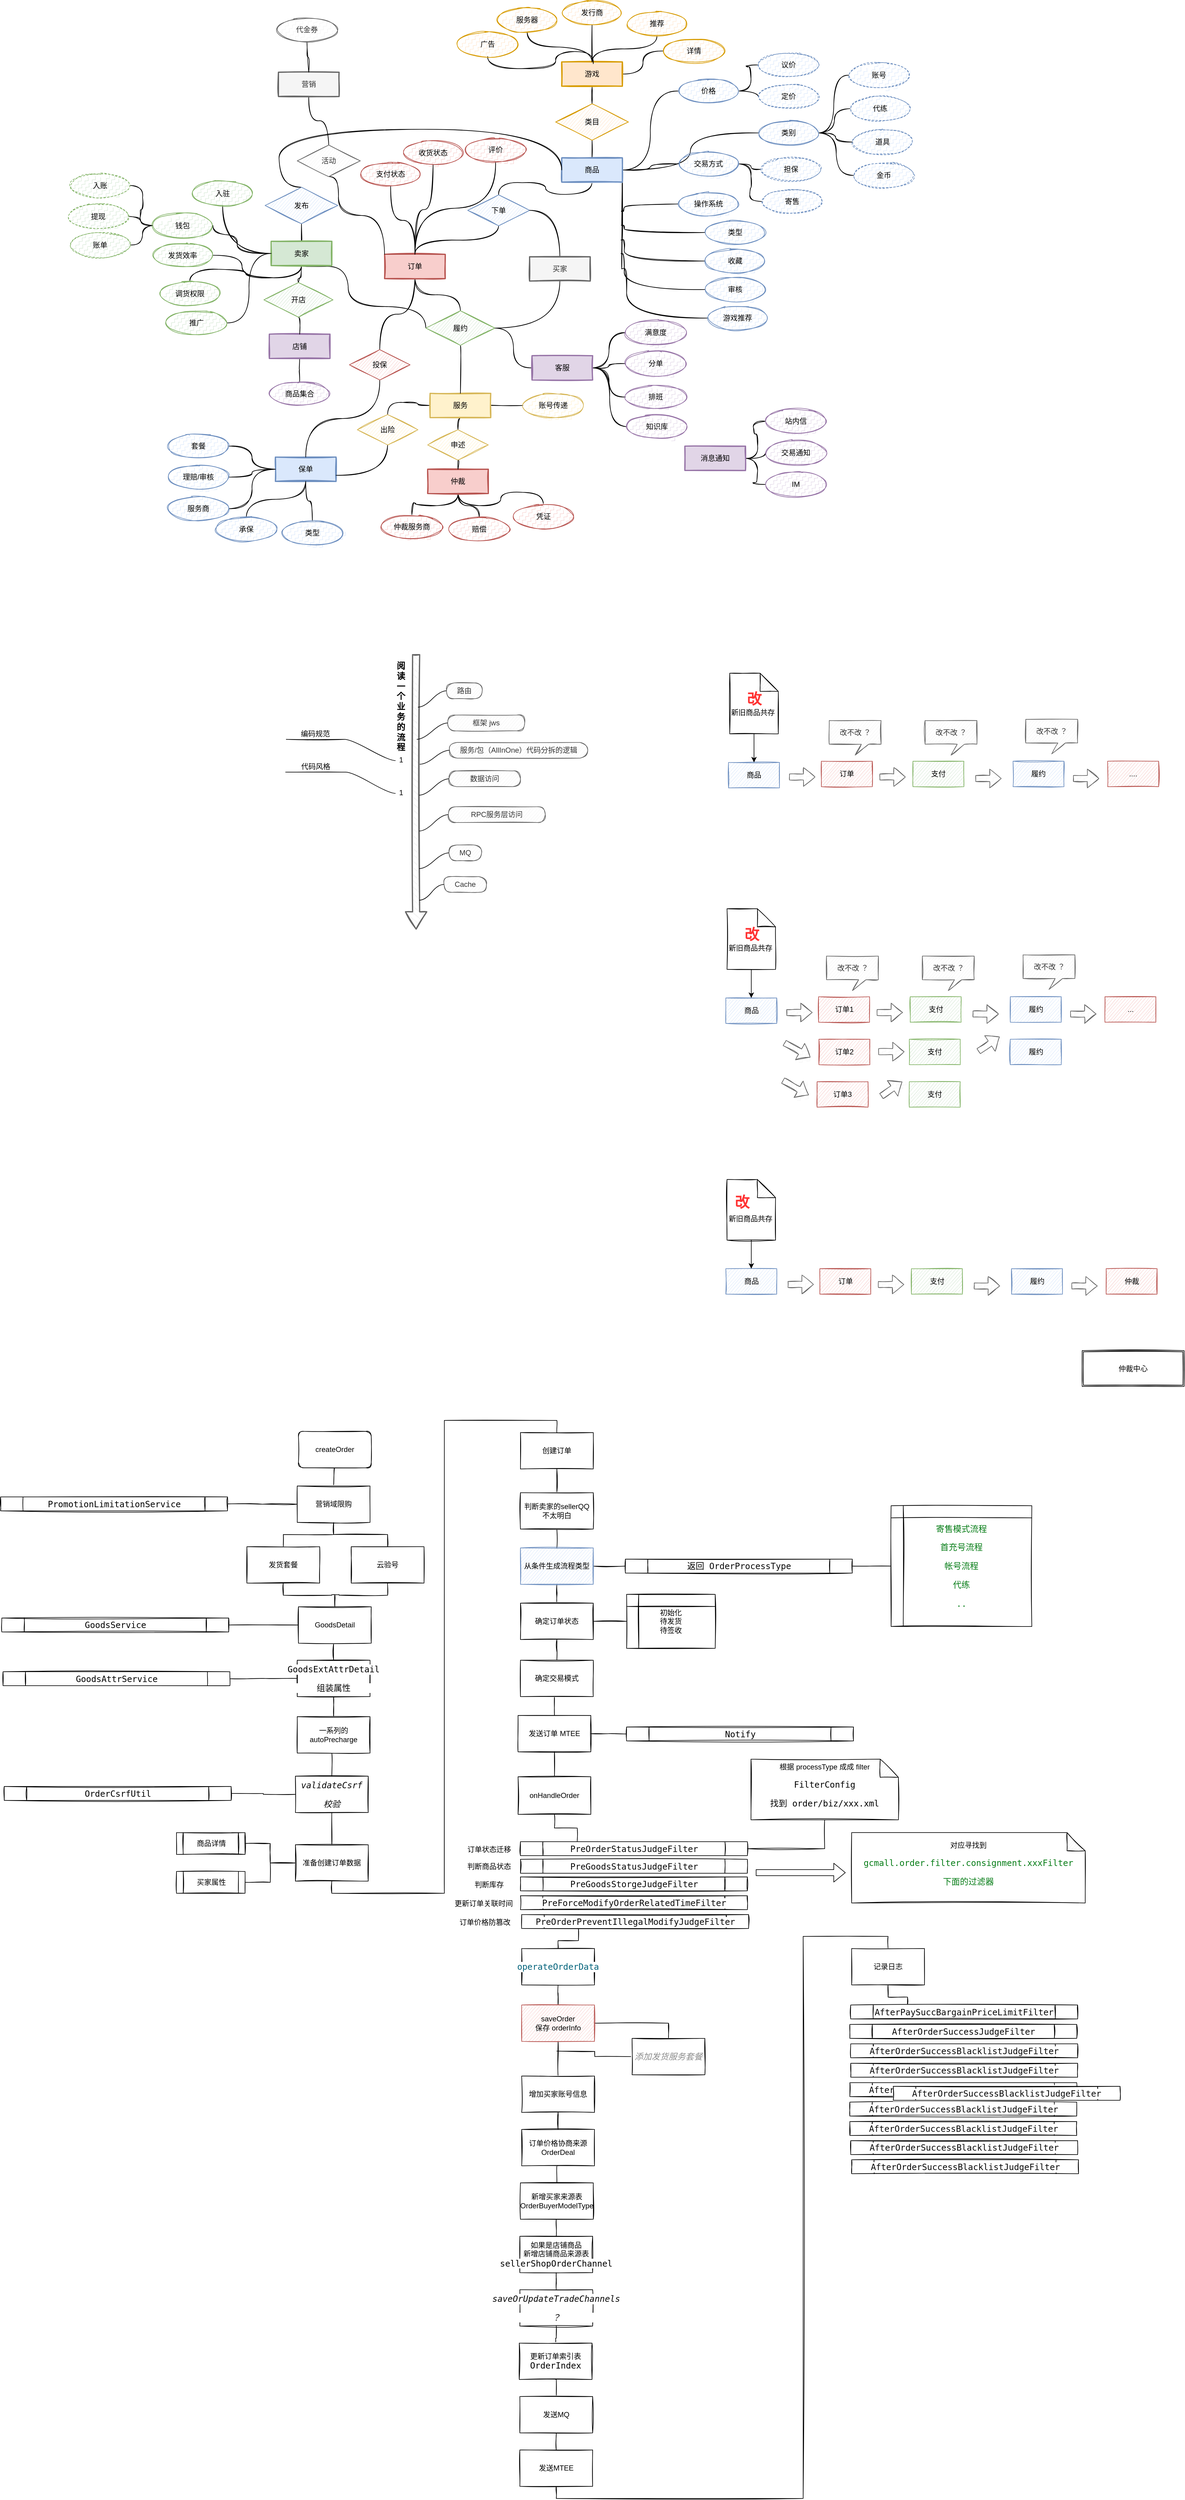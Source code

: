 <mxfile version="14.4.4" type="github">
  <diagram id="20opihmhMm-EBxE_RU-L" name="第 1 页">
    <mxGraphModel dx="101252" dy="796" grid="0" gridSize="10" guides="1" tooltips="1" connect="1" arrows="1" fold="1" page="1" pageScale="1" pageWidth="100000" pageHeight="100000" math="0" shadow="0">
      <root>
        <mxCell id="0" />
        <mxCell id="1" parent="0" />
        <mxCell id="hC-yQwHcNALGtRgl69IV-10" style="edgeStyle=orthogonalEdgeStyle;curved=1;rounded=0;sketch=1;orthogonalLoop=1;jettySize=auto;html=1;exitX=0.5;exitY=0;exitDx=0;exitDy=0;entryX=0.5;entryY=1;entryDx=0;entryDy=0;endArrow=none;endFill=0;" edge="1" parent="1" source="hC-yQwHcNALGtRgl69IV-8" target="hC-yQwHcNALGtRgl69IV-9">
          <mxGeometry relative="1" as="geometry" />
        </mxCell>
        <mxCell id="hC-yQwHcNALGtRgl69IV-20" style="edgeStyle=orthogonalEdgeStyle;curved=1;rounded=0;sketch=1;orthogonalLoop=1;jettySize=auto;html=1;exitX=0.5;exitY=1;exitDx=0;exitDy=0;entryX=0.5;entryY=0;entryDx=0;entryDy=0;endArrow=none;endFill=0;" edge="1" parent="1" source="hC-yQwHcNALGtRgl69IV-8" target="hC-yQwHcNALGtRgl69IV-19">
          <mxGeometry relative="1" as="geometry" />
        </mxCell>
        <mxCell id="hC-yQwHcNALGtRgl69IV-184" style="edgeStyle=orthogonalEdgeStyle;curved=1;rounded=0;sketch=1;orthogonalLoop=1;jettySize=auto;html=1;exitX=1;exitY=0.5;exitDx=0;exitDy=0;entryX=0;entryY=0.5;entryDx=0;entryDy=0;endArrow=none;endFill=0;" edge="1" parent="1" source="hC-yQwHcNALGtRgl69IV-8" target="hC-yQwHcNALGtRgl69IV-183">
          <mxGeometry relative="1" as="geometry" />
        </mxCell>
        <mxCell id="hC-yQwHcNALGtRgl69IV-8" value="游戏" style="whiteSpace=wrap;html=1;align=center;sketch=1;fillColor=#ffe6cc;strokeColor=#d79b00;fillStyle=solid;strokeWidth=2;" vertex="1" parent="1">
          <mxGeometry x="908" y="507" width="100" height="40" as="geometry" />
        </mxCell>
        <mxCell id="hC-yQwHcNALGtRgl69IV-9" value="发行商" style="ellipse;whiteSpace=wrap;html=1;align=center;sketch=1;fillColor=#ffe6cc;strokeColor=#d79b00;fillStyle=zigzag-line;" vertex="1" parent="1">
          <mxGeometry x="908" y="406" width="100" height="40" as="geometry" />
        </mxCell>
        <mxCell id="hC-yQwHcNALGtRgl69IV-14" style="edgeStyle=orthogonalEdgeStyle;curved=1;rounded=0;sketch=1;orthogonalLoop=1;jettySize=auto;html=1;exitX=0.5;exitY=1;exitDx=0;exitDy=0;endArrow=none;endFill=0;" edge="1" parent="1" source="hC-yQwHcNALGtRgl69IV-11" target="hC-yQwHcNALGtRgl69IV-8">
          <mxGeometry relative="1" as="geometry" />
        </mxCell>
        <mxCell id="hC-yQwHcNALGtRgl69IV-11" value="推荐" style="ellipse;whiteSpace=wrap;html=1;align=center;sketch=1;fillColor=#ffe6cc;strokeColor=#d79b00;fillStyle=zigzag-line;" vertex="1" parent="1">
          <mxGeometry x="1015" y="424" width="100" height="40" as="geometry" />
        </mxCell>
        <mxCell id="hC-yQwHcNALGtRgl69IV-13" style="edgeStyle=orthogonalEdgeStyle;curved=1;rounded=0;sketch=1;orthogonalLoop=1;jettySize=auto;html=1;exitX=0.5;exitY=1;exitDx=0;exitDy=0;entryX=0.5;entryY=0;entryDx=0;entryDy=0;endArrow=none;endFill=0;" edge="1" parent="1" source="hC-yQwHcNALGtRgl69IV-12" target="hC-yQwHcNALGtRgl69IV-8">
          <mxGeometry relative="1" as="geometry" />
        </mxCell>
        <mxCell id="hC-yQwHcNALGtRgl69IV-12" value="服务器" style="ellipse;whiteSpace=wrap;html=1;align=center;sketch=1;fillColor=#ffe6cc;strokeColor=#d79b00;fillStyle=zigzag-line;" vertex="1" parent="1">
          <mxGeometry x="801" y="418" width="100" height="40" as="geometry" />
        </mxCell>
        <mxCell id="hC-yQwHcNALGtRgl69IV-16" style="edgeStyle=orthogonalEdgeStyle;curved=1;rounded=0;sketch=1;orthogonalLoop=1;jettySize=auto;html=1;exitX=0.5;exitY=1;exitDx=0;exitDy=0;endArrow=none;endFill=0;" edge="1" parent="1" source="hC-yQwHcNALGtRgl69IV-15">
          <mxGeometry relative="1" as="geometry">
            <mxPoint x="960" y="510" as="targetPoint" />
          </mxGeometry>
        </mxCell>
        <mxCell id="hC-yQwHcNALGtRgl69IV-15" value="广告" style="ellipse;whiteSpace=wrap;html=1;align=center;sketch=1;fillColor=#ffe6cc;strokeColor=#d79b00;fillStyle=zigzag-line;" vertex="1" parent="1">
          <mxGeometry x="736" y="458" width="100" height="40" as="geometry" />
        </mxCell>
        <mxCell id="hC-yQwHcNALGtRgl69IV-21" style="edgeStyle=orthogonalEdgeStyle;curved=1;rounded=0;sketch=1;orthogonalLoop=1;jettySize=auto;html=1;exitX=0.5;exitY=0;exitDx=0;exitDy=0;entryX=0.5;entryY=1;entryDx=0;entryDy=0;endArrow=none;endFill=0;" edge="1" parent="1" source="hC-yQwHcNALGtRgl69IV-17" target="hC-yQwHcNALGtRgl69IV-19">
          <mxGeometry relative="1" as="geometry" />
        </mxCell>
        <mxCell id="hC-yQwHcNALGtRgl69IV-25" style="edgeStyle=orthogonalEdgeStyle;curved=1;rounded=0;sketch=1;orthogonalLoop=1;jettySize=auto;html=1;exitX=1;exitY=0.5;exitDx=0;exitDy=0;entryX=0;entryY=0.5;entryDx=0;entryDy=0;endArrow=none;endFill=0;" edge="1" parent="1" source="hC-yQwHcNALGtRgl69IV-17" target="hC-yQwHcNALGtRgl69IV-22">
          <mxGeometry relative="1" as="geometry" />
        </mxCell>
        <mxCell id="hC-yQwHcNALGtRgl69IV-29" style="edgeStyle=orthogonalEdgeStyle;curved=1;rounded=0;sketch=1;orthogonalLoop=1;jettySize=auto;html=1;exitX=1;exitY=0.5;exitDx=0;exitDy=0;entryX=0;entryY=0.5;entryDx=0;entryDy=0;endArrow=none;endFill=0;" edge="1" parent="1" source="hC-yQwHcNALGtRgl69IV-17" target="hC-yQwHcNALGtRgl69IV-28">
          <mxGeometry relative="1" as="geometry" />
        </mxCell>
        <mxCell id="hC-yQwHcNALGtRgl69IV-48" style="edgeStyle=orthogonalEdgeStyle;curved=1;rounded=0;sketch=1;orthogonalLoop=1;jettySize=auto;html=1;exitX=1;exitY=0.5;exitDx=0;exitDy=0;entryX=0;entryY=0.5;entryDx=0;entryDy=0;endArrow=none;endFill=0;" edge="1" parent="1" source="hC-yQwHcNALGtRgl69IV-17" target="hC-yQwHcNALGtRgl69IV-39">
          <mxGeometry relative="1" as="geometry" />
        </mxCell>
        <mxCell id="hC-yQwHcNALGtRgl69IV-51" style="edgeStyle=orthogonalEdgeStyle;curved=1;rounded=0;sketch=1;orthogonalLoop=1;jettySize=auto;html=1;exitX=1;exitY=0.5;exitDx=0;exitDy=0;entryX=0;entryY=0.5;entryDx=0;entryDy=0;endArrow=none;endFill=0;" edge="1" parent="1" source="hC-yQwHcNALGtRgl69IV-17" target="hC-yQwHcNALGtRgl69IV-49">
          <mxGeometry relative="1" as="geometry">
            <Array as="points">
              <mxPoint x="1006" y="753" />
              <mxPoint x="1011" y="753" />
              <mxPoint x="1011" y="820" />
            </Array>
          </mxGeometry>
        </mxCell>
        <mxCell id="hC-yQwHcNALGtRgl69IV-54" style="edgeStyle=orthogonalEdgeStyle;curved=1;rounded=0;sketch=1;orthogonalLoop=1;jettySize=auto;html=1;exitX=1;exitY=0.5;exitDx=0;exitDy=0;entryX=0;entryY=0.5;entryDx=0;entryDy=0;endArrow=none;endFill=0;" edge="1" parent="1" source="hC-yQwHcNALGtRgl69IV-17" target="hC-yQwHcNALGtRgl69IV-52">
          <mxGeometry relative="1" as="geometry">
            <Array as="points">
              <mxPoint x="1006" y="776" />
              <mxPoint x="1011" y="776" />
              <mxPoint x="1011" y="867" />
            </Array>
          </mxGeometry>
        </mxCell>
        <mxCell id="hC-yQwHcNALGtRgl69IV-58" style="edgeStyle=orthogonalEdgeStyle;curved=1;rounded=0;sketch=1;orthogonalLoop=1;jettySize=auto;html=1;exitX=1;exitY=0.5;exitDx=0;exitDy=0;entryX=0;entryY=0.5;entryDx=0;entryDy=0;endArrow=none;endFill=0;" edge="1" parent="1" source="hC-yQwHcNALGtRgl69IV-17" target="hC-yQwHcNALGtRgl69IV-55">
          <mxGeometry relative="1" as="geometry">
            <Array as="points">
              <mxPoint x="1006" y="800" />
              <mxPoint x="1011" y="800" />
              <mxPoint x="1011" y="914" />
            </Array>
          </mxGeometry>
        </mxCell>
        <mxCell id="hC-yQwHcNALGtRgl69IV-59" style="edgeStyle=orthogonalEdgeStyle;curved=1;rounded=0;sketch=1;orthogonalLoop=1;jettySize=auto;html=1;exitX=1;exitY=0.5;exitDx=0;exitDy=0;entryX=0;entryY=0.5;entryDx=0;entryDy=0;endArrow=none;endFill=0;" edge="1" parent="1" source="hC-yQwHcNALGtRgl69IV-17" target="hC-yQwHcNALGtRgl69IV-56">
          <mxGeometry relative="1" as="geometry">
            <Array as="points">
              <mxPoint x="1006" y="823" />
              <mxPoint x="1011" y="823" />
              <mxPoint x="1011" y="961" />
            </Array>
          </mxGeometry>
        </mxCell>
        <mxCell id="hC-yQwHcNALGtRgl69IV-60" style="edgeStyle=orthogonalEdgeStyle;curved=1;rounded=0;sketch=1;orthogonalLoop=1;jettySize=auto;html=1;exitX=1;exitY=0.5;exitDx=0;exitDy=0;entryX=0;entryY=0.5;entryDx=0;entryDy=0;endArrow=none;endFill=0;" edge="1" parent="1" source="hC-yQwHcNALGtRgl69IV-17" target="hC-yQwHcNALGtRgl69IV-57">
          <mxGeometry relative="1" as="geometry">
            <Array as="points">
              <mxPoint x="1006" y="847" />
              <mxPoint x="1015" y="847" />
              <mxPoint x="1015" y="1008" />
            </Array>
          </mxGeometry>
        </mxCell>
        <mxCell id="hC-yQwHcNALGtRgl69IV-88" style="edgeStyle=orthogonalEdgeStyle;curved=1;rounded=0;sketch=1;orthogonalLoop=1;jettySize=auto;html=1;exitX=0.5;exitY=1;exitDx=0;exitDy=0;entryX=0.5;entryY=0;entryDx=0;entryDy=0;endArrow=none;endFill=0;" edge="1" parent="1" source="hC-yQwHcNALGtRgl69IV-17" target="hC-yQwHcNALGtRgl69IV-87">
          <mxGeometry relative="1" as="geometry" />
        </mxCell>
        <mxCell id="hC-yQwHcNALGtRgl69IV-17" value="商品" style="whiteSpace=wrap;html=1;align=center;sketch=1;fillColor=#dae8fc;strokeColor=#6c8ebf;fillStyle=solid;strokeWidth=2;" vertex="1" parent="1">
          <mxGeometry x="908" y="665" width="100" height="40" as="geometry" />
        </mxCell>
        <mxCell id="hC-yQwHcNALGtRgl69IV-19" value="类目" style="shape=rhombus;perimeter=rhombusPerimeter;whiteSpace=wrap;html=1;align=center;sketch=1;fillColor=#ffe6cc;strokeColor=#d79b00;fillStyle=auto;" vertex="1" parent="1">
          <mxGeometry x="898" y="576" width="120" height="60" as="geometry" />
        </mxCell>
        <mxCell id="hC-yQwHcNALGtRgl69IV-26" style="edgeStyle=orthogonalEdgeStyle;curved=1;rounded=0;sketch=1;orthogonalLoop=1;jettySize=auto;html=1;exitX=1;exitY=0.5;exitDx=0;exitDy=0;entryX=0;entryY=0.5;entryDx=0;entryDy=0;endArrow=none;endFill=0;" edge="1" parent="1" source="hC-yQwHcNALGtRgl69IV-22" target="hC-yQwHcNALGtRgl69IV-23">
          <mxGeometry relative="1" as="geometry" />
        </mxCell>
        <mxCell id="hC-yQwHcNALGtRgl69IV-27" style="edgeStyle=orthogonalEdgeStyle;curved=1;rounded=0;sketch=1;orthogonalLoop=1;jettySize=auto;html=1;exitX=1;exitY=0.5;exitDx=0;exitDy=0;entryX=0;entryY=0.5;entryDx=0;entryDy=0;endArrow=none;endFill=0;" edge="1" parent="1" source="hC-yQwHcNALGtRgl69IV-22" target="hC-yQwHcNALGtRgl69IV-24">
          <mxGeometry relative="1" as="geometry" />
        </mxCell>
        <mxCell id="hC-yQwHcNALGtRgl69IV-22" value="价格" style="ellipse;whiteSpace=wrap;html=1;align=center;sketch=1;fillColor=#dae8fc;strokeColor=#6c8ebf;fillStyle=zigzag-line;" vertex="1" parent="1">
          <mxGeometry x="1100" y="535" width="100" height="40" as="geometry" />
        </mxCell>
        <mxCell id="hC-yQwHcNALGtRgl69IV-23" value="议价" style="ellipse;whiteSpace=wrap;html=1;align=center;dashed=1;sketch=1;fillColor=#dae8fc;strokeColor=#6c8ebf;fillStyle=zigzag-line;" vertex="1" parent="1">
          <mxGeometry x="1232" y="492" width="100" height="40" as="geometry" />
        </mxCell>
        <mxCell id="hC-yQwHcNALGtRgl69IV-24" value="定价" style="ellipse;whiteSpace=wrap;html=1;align=center;dashed=1;sketch=1;fillColor=#dae8fc;strokeColor=#6c8ebf;fillStyle=zigzag-line;" vertex="1" parent="1">
          <mxGeometry x="1232" y="544" width="100" height="40" as="geometry" />
        </mxCell>
        <mxCell id="hC-yQwHcNALGtRgl69IV-35" style="edgeStyle=orthogonalEdgeStyle;curved=1;rounded=0;sketch=1;orthogonalLoop=1;jettySize=auto;html=1;exitX=1;exitY=0.5;exitDx=0;exitDy=0;entryX=0;entryY=0.5;entryDx=0;entryDy=0;endArrow=none;endFill=0;" edge="1" parent="1" source="hC-yQwHcNALGtRgl69IV-28" target="hC-yQwHcNALGtRgl69IV-31">
          <mxGeometry relative="1" as="geometry" />
        </mxCell>
        <mxCell id="hC-yQwHcNALGtRgl69IV-36" style="edgeStyle=orthogonalEdgeStyle;curved=1;rounded=0;sketch=1;orthogonalLoop=1;jettySize=auto;html=1;exitX=1;exitY=0.5;exitDx=0;exitDy=0;entryX=0;entryY=0.5;entryDx=0;entryDy=0;endArrow=none;endFill=0;" edge="1" parent="1" source="hC-yQwHcNALGtRgl69IV-28" target="hC-yQwHcNALGtRgl69IV-32">
          <mxGeometry relative="1" as="geometry" />
        </mxCell>
        <mxCell id="hC-yQwHcNALGtRgl69IV-37" style="edgeStyle=orthogonalEdgeStyle;curved=1;rounded=0;sketch=1;orthogonalLoop=1;jettySize=auto;html=1;exitX=1;exitY=0.5;exitDx=0;exitDy=0;entryX=0;entryY=0.5;entryDx=0;entryDy=0;endArrow=none;endFill=0;" edge="1" parent="1" source="hC-yQwHcNALGtRgl69IV-28" target="hC-yQwHcNALGtRgl69IV-33">
          <mxGeometry relative="1" as="geometry" />
        </mxCell>
        <mxCell id="hC-yQwHcNALGtRgl69IV-38" style="edgeStyle=orthogonalEdgeStyle;curved=1;rounded=0;sketch=1;orthogonalLoop=1;jettySize=auto;html=1;exitX=1;exitY=0.5;exitDx=0;exitDy=0;entryX=0;entryY=0.5;entryDx=0;entryDy=0;endArrow=none;endFill=0;" edge="1" parent="1" source="hC-yQwHcNALGtRgl69IV-28" target="hC-yQwHcNALGtRgl69IV-34">
          <mxGeometry relative="1" as="geometry" />
        </mxCell>
        <mxCell id="hC-yQwHcNALGtRgl69IV-28" value="类别" style="ellipse;whiteSpace=wrap;html=1;align=center;sketch=1;fillColor=#dae8fc;strokeColor=#6c8ebf;fillStyle=zigzag-line;" vertex="1" parent="1">
          <mxGeometry x="1232" y="604" width="100" height="40" as="geometry" />
        </mxCell>
        <mxCell id="hC-yQwHcNALGtRgl69IV-31" value="账号" style="ellipse;whiteSpace=wrap;html=1;align=center;dashed=1;sketch=1;fillColor=#dae8fc;strokeColor=#6c8ebf;fillStyle=zigzag-line;" vertex="1" parent="1">
          <mxGeometry x="1381" y="509" width="100" height="40" as="geometry" />
        </mxCell>
        <mxCell id="hC-yQwHcNALGtRgl69IV-32" value="代练" style="ellipse;whiteSpace=wrap;html=1;align=center;dashed=1;sketch=1;fillColor=#dae8fc;strokeColor=#6c8ebf;fillStyle=zigzag-line;" vertex="1" parent="1">
          <mxGeometry x="1383" y="564" width="100" height="40" as="geometry" />
        </mxCell>
        <mxCell id="hC-yQwHcNALGtRgl69IV-33" value="道具" style="ellipse;whiteSpace=wrap;html=1;align=center;dashed=1;sketch=1;fillColor=#dae8fc;strokeColor=#6c8ebf;fillStyle=zigzag-line;" vertex="1" parent="1">
          <mxGeometry x="1387" y="619" width="100" height="40" as="geometry" />
        </mxCell>
        <mxCell id="hC-yQwHcNALGtRgl69IV-34" value="金币" style="ellipse;whiteSpace=wrap;html=1;align=center;dashed=1;sketch=1;fillColor=#dae8fc;strokeColor=#6c8ebf;fillStyle=zigzag-line;" vertex="1" parent="1">
          <mxGeometry x="1389" y="674" width="100" height="40" as="geometry" />
        </mxCell>
        <mxCell id="hC-yQwHcNALGtRgl69IV-42" style="edgeStyle=orthogonalEdgeStyle;curved=1;rounded=0;sketch=1;orthogonalLoop=1;jettySize=auto;html=1;exitX=1;exitY=0.5;exitDx=0;exitDy=0;endArrow=none;endFill=0;" edge="1" parent="1" source="hC-yQwHcNALGtRgl69IV-39" target="hC-yQwHcNALGtRgl69IV-40">
          <mxGeometry relative="1" as="geometry" />
        </mxCell>
        <mxCell id="hC-yQwHcNALGtRgl69IV-43" style="edgeStyle=orthogonalEdgeStyle;curved=1;rounded=0;sketch=1;orthogonalLoop=1;jettySize=auto;html=1;exitX=1;exitY=0.5;exitDx=0;exitDy=0;entryX=0;entryY=0.5;entryDx=0;entryDy=0;endArrow=none;endFill=0;" edge="1" parent="1" source="hC-yQwHcNALGtRgl69IV-39" target="hC-yQwHcNALGtRgl69IV-41">
          <mxGeometry relative="1" as="geometry" />
        </mxCell>
        <mxCell id="hC-yQwHcNALGtRgl69IV-39" value="交易方式" style="ellipse;whiteSpace=wrap;html=1;align=center;sketch=1;fillColor=#dae8fc;strokeColor=#6c8ebf;fillStyle=zigzag-line;" vertex="1" parent="1">
          <mxGeometry x="1100" y="655" width="100" height="40" as="geometry" />
        </mxCell>
        <mxCell id="hC-yQwHcNALGtRgl69IV-40" value="担保" style="ellipse;whiteSpace=wrap;html=1;align=center;dashed=1;sketch=1;fillColor=#dae8fc;strokeColor=#6c8ebf;fillStyle=zigzag-line;" vertex="1" parent="1">
          <mxGeometry x="1236" y="664" width="100" height="40" as="geometry" />
        </mxCell>
        <mxCell id="hC-yQwHcNALGtRgl69IV-41" value="寄售" style="ellipse;whiteSpace=wrap;html=1;align=center;dashed=1;sketch=1;fillColor=#dae8fc;strokeColor=#6c8ebf;fillStyle=zigzag-line;" vertex="1" parent="1">
          <mxGeometry x="1238" y="717" width="100" height="40" as="geometry" />
        </mxCell>
        <mxCell id="hC-yQwHcNALGtRgl69IV-47" style="edgeStyle=orthogonalEdgeStyle;curved=1;rounded=0;sketch=1;orthogonalLoop=1;jettySize=auto;html=1;exitX=0.5;exitY=0;exitDx=0;exitDy=0;entryX=0.5;entryY=1;entryDx=0;entryDy=0;endArrow=none;endFill=0;" edge="1" parent="1" source="hC-yQwHcNALGtRgl69IV-44" target="hC-yQwHcNALGtRgl69IV-45">
          <mxGeometry relative="1" as="geometry" />
        </mxCell>
        <mxCell id="hC-yQwHcNALGtRgl69IV-64" style="edgeStyle=orthogonalEdgeStyle;curved=1;rounded=0;sketch=1;orthogonalLoop=1;jettySize=auto;html=1;exitX=0;exitY=0.5;exitDx=0;exitDy=0;endArrow=none;endFill=0;" edge="1" parent="1" source="hC-yQwHcNALGtRgl69IV-44" target="hC-yQwHcNALGtRgl69IV-63">
          <mxGeometry relative="1" as="geometry" />
        </mxCell>
        <mxCell id="hC-yQwHcNALGtRgl69IV-68" style="edgeStyle=orthogonalEdgeStyle;curved=1;rounded=0;sketch=1;orthogonalLoop=1;jettySize=auto;html=1;exitX=0.5;exitY=1;exitDx=0;exitDy=0;endArrow=none;endFill=0;" edge="1" parent="1" source="hC-yQwHcNALGtRgl69IV-44" target="hC-yQwHcNALGtRgl69IV-67">
          <mxGeometry relative="1" as="geometry" />
        </mxCell>
        <mxCell id="hC-yQwHcNALGtRgl69IV-70" style="edgeStyle=orthogonalEdgeStyle;curved=1;rounded=0;sketch=1;orthogonalLoop=1;jettySize=auto;html=1;exitX=0.5;exitY=1;exitDx=0;exitDy=0;endArrow=none;endFill=0;" edge="1" parent="1" source="hC-yQwHcNALGtRgl69IV-44" target="hC-yQwHcNALGtRgl69IV-69">
          <mxGeometry relative="1" as="geometry" />
        </mxCell>
        <mxCell id="hC-yQwHcNALGtRgl69IV-81" style="edgeStyle=orthogonalEdgeStyle;curved=1;rounded=0;sketch=1;orthogonalLoop=1;jettySize=auto;html=1;exitX=0.5;exitY=1;exitDx=0;exitDy=0;endArrow=none;endFill=0;" edge="1" parent="1" source="hC-yQwHcNALGtRgl69IV-44" target="hC-yQwHcNALGtRgl69IV-80">
          <mxGeometry relative="1" as="geometry" />
        </mxCell>
        <mxCell id="hC-yQwHcNALGtRgl69IV-94" style="edgeStyle=orthogonalEdgeStyle;curved=1;rounded=0;sketch=1;orthogonalLoop=1;jettySize=auto;html=1;exitX=0.5;exitY=1;exitDx=0;exitDy=0;entryX=0;entryY=0.5;entryDx=0;entryDy=0;endArrow=none;endFill=0;" edge="1" parent="1" source="hC-yQwHcNALGtRgl69IV-44" target="hC-yQwHcNALGtRgl69IV-93">
          <mxGeometry relative="1" as="geometry">
            <Array as="points">
              <mxPoint x="556" y="844" />
              <mxPoint x="556" y="910" />
              <mxPoint x="684" y="910" />
            </Array>
          </mxGeometry>
        </mxCell>
        <mxCell id="hC-yQwHcNALGtRgl69IV-44" value="卖家" style="whiteSpace=wrap;html=1;align=center;sketch=1;fillColor=#d5e8d4;strokeColor=#82b366;fillStyle=solid;strokeWidth=2;" vertex="1" parent="1">
          <mxGeometry x="429" y="802.5" width="100" height="40" as="geometry" />
        </mxCell>
        <mxCell id="hC-yQwHcNALGtRgl69IV-46" style="edgeStyle=orthogonalEdgeStyle;curved=1;rounded=0;sketch=1;orthogonalLoop=1;jettySize=auto;html=1;exitX=0.5;exitY=0;exitDx=0;exitDy=0;entryX=0;entryY=0.5;entryDx=0;entryDy=0;endArrow=none;endFill=0;" edge="1" parent="1" source="hC-yQwHcNALGtRgl69IV-45" target="hC-yQwHcNALGtRgl69IV-17">
          <mxGeometry relative="1" as="geometry">
            <Array as="points">
              <mxPoint x="442" y="618" />
              <mxPoint x="908" y="618" />
            </Array>
          </mxGeometry>
        </mxCell>
        <mxCell id="hC-yQwHcNALGtRgl69IV-45" value="发布" style="shape=rhombus;perimeter=rhombusPerimeter;whiteSpace=wrap;html=1;align=center;sketch=1;fillColor=#dae8fc;strokeColor=#6c8ebf;fillStyle=auto;" vertex="1" parent="1">
          <mxGeometry x="419" y="713.5" width="120" height="60" as="geometry" />
        </mxCell>
        <mxCell id="hC-yQwHcNALGtRgl69IV-49" value="操作系统" style="ellipse;whiteSpace=wrap;html=1;align=center;sketch=1;fillColor=#dae8fc;strokeColor=#6c8ebf;fillStyle=zigzag-line;" vertex="1" parent="1">
          <mxGeometry x="1100" y="721" width="100" height="40" as="geometry" />
        </mxCell>
        <mxCell id="hC-yQwHcNALGtRgl69IV-52" value="类型" style="ellipse;whiteSpace=wrap;html=1;align=center;sketch=1;fillColor=#dae8fc;strokeColor=#6c8ebf;fillStyle=zigzag-line;" vertex="1" parent="1">
          <mxGeometry x="1144" y="768" width="100" height="40" as="geometry" />
        </mxCell>
        <mxCell id="hC-yQwHcNALGtRgl69IV-55" value="收藏" style="ellipse;whiteSpace=wrap;html=1;align=center;sketch=1;fillColor=#dae8fc;strokeColor=#6c8ebf;fillStyle=zigzag-line;" vertex="1" parent="1">
          <mxGeometry x="1144" y="815" width="100" height="40" as="geometry" />
        </mxCell>
        <mxCell id="hC-yQwHcNALGtRgl69IV-56" value="审核" style="ellipse;whiteSpace=wrap;html=1;align=center;sketch=1;fillColor=#dae8fc;strokeColor=#6c8ebf;fillStyle=zigzag-line;" vertex="1" parent="1">
          <mxGeometry x="1144" y="862" width="100" height="40" as="geometry" />
        </mxCell>
        <mxCell id="hC-yQwHcNALGtRgl69IV-57" value="游戏推荐" style="ellipse;whiteSpace=wrap;html=1;align=center;sketch=1;fillColor=#dae8fc;strokeColor=#6c8ebf;fillStyle=zigzag-line;" vertex="1" parent="1">
          <mxGeometry x="1148" y="909" width="100" height="40" as="geometry" />
        </mxCell>
        <mxCell id="hC-yQwHcNALGtRgl69IV-63" value="入驻" style="ellipse;whiteSpace=wrap;html=1;align=center;sketch=1;fillColor=#d5e8d4;strokeColor=#82b366;fillStyle=zigzag-line;" vertex="1" parent="1">
          <mxGeometry x="299" y="703.5" width="100" height="40" as="geometry" />
        </mxCell>
        <mxCell id="hC-yQwHcNALGtRgl69IV-78" style="edgeStyle=orthogonalEdgeStyle;curved=1;rounded=0;sketch=1;orthogonalLoop=1;jettySize=auto;html=1;exitX=1;exitY=0.5;exitDx=0;exitDy=0;entryX=0;entryY=0.5;entryDx=0;entryDy=0;endArrow=none;endFill=0;" edge="1" parent="1" source="hC-yQwHcNALGtRgl69IV-65" target="hC-yQwHcNALGtRgl69IV-44">
          <mxGeometry relative="1" as="geometry">
            <Array as="points">
              <mxPoint x="333" y="791.5" />
              <mxPoint x="373" y="791.5" />
              <mxPoint x="373" y="822.5" />
            </Array>
          </mxGeometry>
        </mxCell>
        <mxCell id="hC-yQwHcNALGtRgl69IV-65" value="钱包" style="ellipse;whiteSpace=wrap;html=1;align=center;sketch=1;fillColor=#d5e8d4;strokeColor=#82b366;fillStyle=zigzag-line;" vertex="1" parent="1">
          <mxGeometry x="233" y="756.5" width="100" height="40" as="geometry" />
        </mxCell>
        <mxCell id="hC-yQwHcNALGtRgl69IV-67" value="发货效率" style="ellipse;whiteSpace=wrap;html=1;align=center;sketch=1;fillColor=#d5e8d4;strokeColor=#82b366;fillStyle=zigzag-line;" vertex="1" parent="1">
          <mxGeometry x="233" y="805.5" width="100" height="40" as="geometry" />
        </mxCell>
        <mxCell id="hC-yQwHcNALGtRgl69IV-69" value="调货权限" style="ellipse;whiteSpace=wrap;html=1;align=center;sketch=1;fillColor=#d5e8d4;strokeColor=#82b366;fillStyle=zigzag-line;" vertex="1" parent="1">
          <mxGeometry x="245" y="868.5" width="100" height="40" as="geometry" />
        </mxCell>
        <mxCell id="hC-yQwHcNALGtRgl69IV-73" style="edgeStyle=orthogonalEdgeStyle;curved=1;rounded=0;sketch=1;orthogonalLoop=1;jettySize=auto;html=1;exitX=1;exitY=0.5;exitDx=0;exitDy=0;entryX=0;entryY=0.5;entryDx=0;entryDy=0;endArrow=none;endFill=0;" edge="1" parent="1" source="hC-yQwHcNALGtRgl69IV-72" target="hC-yQwHcNALGtRgl69IV-65">
          <mxGeometry relative="1" as="geometry" />
        </mxCell>
        <mxCell id="hC-yQwHcNALGtRgl69IV-72" value="入账" style="ellipse;whiteSpace=wrap;html=1;align=center;dashed=1;sketch=1;fillColor=#d5e8d4;strokeColor=#82b366;fillStyle=zigzag-line;" vertex="1" parent="1">
          <mxGeometry x="97" y="690.5" width="100" height="40" as="geometry" />
        </mxCell>
        <mxCell id="hC-yQwHcNALGtRgl69IV-75" style="edgeStyle=orthogonalEdgeStyle;curved=1;rounded=0;sketch=1;orthogonalLoop=1;jettySize=auto;html=1;exitX=1;exitY=0.5;exitDx=0;exitDy=0;endArrow=none;endFill=0;" edge="1" parent="1" source="hC-yQwHcNALGtRgl69IV-74" target="hC-yQwHcNALGtRgl69IV-65">
          <mxGeometry relative="1" as="geometry" />
        </mxCell>
        <mxCell id="hC-yQwHcNALGtRgl69IV-74" value="提现" style="ellipse;whiteSpace=wrap;html=1;align=center;dashed=1;sketch=1;fillColor=#d5e8d4;strokeColor=#82b366;fillStyle=zigzag-line;" vertex="1" parent="1">
          <mxGeometry x="94" y="741.5" width="100" height="40" as="geometry" />
        </mxCell>
        <mxCell id="hC-yQwHcNALGtRgl69IV-77" style="edgeStyle=orthogonalEdgeStyle;curved=1;rounded=0;sketch=1;orthogonalLoop=1;jettySize=auto;html=1;exitX=1;exitY=0.5;exitDx=0;exitDy=0;entryX=0;entryY=0.5;entryDx=0;entryDy=0;endArrow=none;endFill=0;" edge="1" parent="1" source="hC-yQwHcNALGtRgl69IV-76" target="hC-yQwHcNALGtRgl69IV-65">
          <mxGeometry relative="1" as="geometry" />
        </mxCell>
        <mxCell id="hC-yQwHcNALGtRgl69IV-76" value="账单" style="ellipse;whiteSpace=wrap;html=1;align=center;dashed=1;sketch=1;fillColor=#d5e8d4;strokeColor=#82b366;fillStyle=zigzag-line;" vertex="1" parent="1">
          <mxGeometry x="97" y="788.5" width="100" height="40" as="geometry" />
        </mxCell>
        <mxCell id="hC-yQwHcNALGtRgl69IV-84" style="edgeStyle=orthogonalEdgeStyle;curved=1;rounded=0;sketch=1;orthogonalLoop=1;jettySize=auto;html=1;exitX=0.5;exitY=1;exitDx=0;exitDy=0;endArrow=none;endFill=0;" edge="1" parent="1" source="hC-yQwHcNALGtRgl69IV-79" target="hC-yQwHcNALGtRgl69IV-83">
          <mxGeometry relative="1" as="geometry" />
        </mxCell>
        <mxCell id="hC-yQwHcNALGtRgl69IV-79" value="店铺" style="whiteSpace=wrap;html=1;align=center;sketch=1;fillColor=#e1d5e7;strokeColor=#9673a6;fillStyle=solid;strokeWidth=2;" vertex="1" parent="1">
          <mxGeometry x="426" y="955.5" width="100" height="40" as="geometry" />
        </mxCell>
        <mxCell id="hC-yQwHcNALGtRgl69IV-82" style="edgeStyle=orthogonalEdgeStyle;curved=1;rounded=0;sketch=1;orthogonalLoop=1;jettySize=auto;html=1;exitX=0.5;exitY=1;exitDx=0;exitDy=0;entryX=0.5;entryY=0;entryDx=0;entryDy=0;endArrow=none;endFill=0;" edge="1" parent="1" source="hC-yQwHcNALGtRgl69IV-80" target="hC-yQwHcNALGtRgl69IV-79">
          <mxGeometry relative="1" as="geometry" />
        </mxCell>
        <mxCell id="hC-yQwHcNALGtRgl69IV-80" value="开店" style="shape=rhombus;perimeter=rhombusPerimeter;whiteSpace=wrap;html=1;align=center;sketch=1;fillColor=#d5e8d4;strokeColor=#82b366;fillStyle=auto;" vertex="1" parent="1">
          <mxGeometry x="417" y="870.5" width="114" height="57" as="geometry" />
        </mxCell>
        <mxCell id="hC-yQwHcNALGtRgl69IV-83" value="商品集合" style="ellipse;whiteSpace=wrap;html=1;align=center;sketch=1;fillColor=#e1d5e7;strokeColor=#9673a6;fillStyle=zigzag-line;" vertex="1" parent="1">
          <mxGeometry x="426" y="1033.5" width="100" height="40" as="geometry" />
        </mxCell>
        <mxCell id="hC-yQwHcNALGtRgl69IV-96" style="edgeStyle=orthogonalEdgeStyle;curved=1;rounded=0;sketch=1;orthogonalLoop=1;jettySize=auto;html=1;exitX=0.5;exitY=1;exitDx=0;exitDy=0;endArrow=none;endFill=0;" edge="1" parent="1" source="hC-yQwHcNALGtRgl69IV-85" target="hC-yQwHcNALGtRgl69IV-93">
          <mxGeometry relative="1" as="geometry" />
        </mxCell>
        <mxCell id="hC-yQwHcNALGtRgl69IV-116" style="edgeStyle=orthogonalEdgeStyle;curved=1;rounded=0;sketch=1;orthogonalLoop=1;jettySize=auto;html=1;exitX=0.5;exitY=1;exitDx=0;exitDy=0;entryX=0.5;entryY=0;entryDx=0;entryDy=0;endArrow=none;endFill=0;" edge="1" parent="1" source="hC-yQwHcNALGtRgl69IV-85" target="hC-yQwHcNALGtRgl69IV-115">
          <mxGeometry relative="1" as="geometry" />
        </mxCell>
        <mxCell id="hC-yQwHcNALGtRgl69IV-85" value="订单" style="whiteSpace=wrap;html=1;align=center;sketch=1;fillColor=#f8cecc;strokeColor=#b85450;fillStyle=solid;strokeWidth=2;" vertex="1" parent="1">
          <mxGeometry x="616" y="824" width="100" height="40" as="geometry" />
        </mxCell>
        <mxCell id="hC-yQwHcNALGtRgl69IV-89" style="edgeStyle=orthogonalEdgeStyle;curved=1;rounded=0;sketch=1;orthogonalLoop=1;jettySize=auto;html=1;exitX=0.5;exitY=1;exitDx=0;exitDy=0;entryX=0.5;entryY=0;entryDx=0;entryDy=0;endArrow=none;endFill=0;" edge="1" parent="1" source="hC-yQwHcNALGtRgl69IV-87" target="hC-yQwHcNALGtRgl69IV-85">
          <mxGeometry relative="1" as="geometry" />
        </mxCell>
        <mxCell id="hC-yQwHcNALGtRgl69IV-87" value="下单" style="shape=rhombus;perimeter=rhombusPerimeter;whiteSpace=wrap;html=1;align=center;sketch=1;fillColor=#dae8fc;strokeColor=#6c8ebf;fillStyle=auto;" vertex="1" parent="1">
          <mxGeometry x="753" y="726" width="102" height="51" as="geometry" />
        </mxCell>
        <mxCell id="hC-yQwHcNALGtRgl69IV-91" style="edgeStyle=orthogonalEdgeStyle;curved=1;rounded=0;sketch=1;orthogonalLoop=1;jettySize=auto;html=1;exitX=0.5;exitY=0;exitDx=0;exitDy=0;entryX=1;entryY=0.5;entryDx=0;entryDy=0;endArrow=none;endFill=0;" edge="1" parent="1" source="hC-yQwHcNALGtRgl69IV-90" target="hC-yQwHcNALGtRgl69IV-87">
          <mxGeometry relative="1" as="geometry" />
        </mxCell>
        <mxCell id="hC-yQwHcNALGtRgl69IV-95" style="edgeStyle=orthogonalEdgeStyle;curved=1;rounded=0;sketch=1;orthogonalLoop=1;jettySize=auto;html=1;exitX=0.5;exitY=1;exitDx=0;exitDy=0;entryX=1;entryY=0.5;entryDx=0;entryDy=0;endArrow=none;endFill=0;" edge="1" parent="1" source="hC-yQwHcNALGtRgl69IV-90" target="hC-yQwHcNALGtRgl69IV-93">
          <mxGeometry relative="1" as="geometry" />
        </mxCell>
        <mxCell id="hC-yQwHcNALGtRgl69IV-90" value="买家" style="whiteSpace=wrap;html=1;align=center;sketch=1;fillColor=#f5f5f5;strokeColor=#666666;fontColor=#333333;fillStyle=solid;strokeWidth=2;" vertex="1" parent="1">
          <mxGeometry x="855" y="828" width="100" height="40" as="geometry" />
        </mxCell>
        <mxCell id="hC-yQwHcNALGtRgl69IV-138" style="edgeStyle=orthogonalEdgeStyle;curved=1;rounded=0;sketch=1;orthogonalLoop=1;jettySize=auto;html=1;exitX=1;exitY=0.5;exitDx=0;exitDy=0;entryX=0;entryY=0.5;entryDx=0;entryDy=0;endArrow=none;endFill=0;" edge="1" parent="1" source="hC-yQwHcNALGtRgl69IV-92" target="hC-yQwHcNALGtRgl69IV-137">
          <mxGeometry relative="1" as="geometry" />
        </mxCell>
        <mxCell id="hC-yQwHcNALGtRgl69IV-141" style="edgeStyle=orthogonalEdgeStyle;curved=1;rounded=0;sketch=1;orthogonalLoop=1;jettySize=auto;html=1;exitX=0;exitY=0.5;exitDx=0;exitDy=0;entryX=0.5;entryY=0;entryDx=0;entryDy=0;endArrow=none;endFill=0;" edge="1" parent="1" source="hC-yQwHcNALGtRgl69IV-92" target="hC-yQwHcNALGtRgl69IV-140">
          <mxGeometry relative="1" as="geometry" />
        </mxCell>
        <mxCell id="hC-yQwHcNALGtRgl69IV-145" style="edgeStyle=orthogonalEdgeStyle;curved=1;rounded=0;sketch=1;orthogonalLoop=1;jettySize=auto;html=1;exitX=0.5;exitY=1;exitDx=0;exitDy=0;entryX=0.5;entryY=0;entryDx=0;entryDy=0;endArrow=none;endFill=0;" edge="1" parent="1" source="hC-yQwHcNALGtRgl69IV-92" target="hC-yQwHcNALGtRgl69IV-144">
          <mxGeometry relative="1" as="geometry" />
        </mxCell>
        <mxCell id="hC-yQwHcNALGtRgl69IV-92" value="服务" style="whiteSpace=wrap;html=1;align=center;sketch=1;fillColor=#fff2cc;strokeColor=#d6b656;fillStyle=solid;strokeWidth=2;" vertex="1" parent="1">
          <mxGeometry x="691" y="1053" width="100" height="40" as="geometry" />
        </mxCell>
        <mxCell id="hC-yQwHcNALGtRgl69IV-103" style="edgeStyle=orthogonalEdgeStyle;curved=1;rounded=0;sketch=1;orthogonalLoop=1;jettySize=auto;html=1;exitX=0.5;exitY=1;exitDx=0;exitDy=0;entryX=0.5;entryY=0;entryDx=0;entryDy=0;endArrow=none;endFill=0;" edge="1" parent="1" source="hC-yQwHcNALGtRgl69IV-93" target="hC-yQwHcNALGtRgl69IV-92">
          <mxGeometry relative="1" as="geometry" />
        </mxCell>
        <mxCell id="hC-yQwHcNALGtRgl69IV-93" value="履约" style="shape=rhombus;perimeter=rhombusPerimeter;whiteSpace=wrap;html=1;align=center;sketch=1;fillColor=#d5e8d4;strokeColor=#82b366;fillStyle=auto;" vertex="1" parent="1">
          <mxGeometry x="684" y="917" width="114" height="57" as="geometry" />
        </mxCell>
        <mxCell id="hC-yQwHcNALGtRgl69IV-105" style="edgeStyle=orthogonalEdgeStyle;curved=1;rounded=0;sketch=1;orthogonalLoop=1;jettySize=auto;html=1;exitX=0.5;exitY=1;exitDx=0;exitDy=0;entryX=0.5;entryY=0;entryDx=0;entryDy=0;endArrow=none;endFill=0;" edge="1" parent="1" source="hC-yQwHcNALGtRgl69IV-98" target="hC-yQwHcNALGtRgl69IV-85">
          <mxGeometry relative="1" as="geometry" />
        </mxCell>
        <mxCell id="hC-yQwHcNALGtRgl69IV-98" value="支付状态" style="ellipse;whiteSpace=wrap;html=1;align=center;sketch=1;fillColor=#f8cecc;strokeColor=#b85450;fillStyle=zigzag-line;" vertex="1" parent="1">
          <mxGeometry x="576" y="672" width="100" height="40" as="geometry" />
        </mxCell>
        <mxCell id="hC-yQwHcNALGtRgl69IV-106" style="edgeStyle=orthogonalEdgeStyle;curved=1;rounded=0;sketch=1;orthogonalLoop=1;jettySize=auto;html=1;exitX=0.5;exitY=1;exitDx=0;exitDy=0;endArrow=none;endFill=0;" edge="1" parent="1" source="hC-yQwHcNALGtRgl69IV-99" target="hC-yQwHcNALGtRgl69IV-85">
          <mxGeometry relative="1" as="geometry" />
        </mxCell>
        <mxCell id="hC-yQwHcNALGtRgl69IV-99" value="收货状态" style="ellipse;whiteSpace=wrap;html=1;align=center;sketch=1;fillColor=#f8cecc;strokeColor=#b85450;fillStyle=zigzag-line;" vertex="1" parent="1">
          <mxGeometry x="646" y="636.5" width="100" height="40" as="geometry" />
        </mxCell>
        <mxCell id="hC-yQwHcNALGtRgl69IV-107" style="edgeStyle=orthogonalEdgeStyle;curved=1;rounded=0;sketch=1;orthogonalLoop=1;jettySize=auto;html=1;exitX=0.5;exitY=1;exitDx=0;exitDy=0;entryX=0.5;entryY=0;entryDx=0;entryDy=0;endArrow=none;endFill=0;" edge="1" parent="1" source="hC-yQwHcNALGtRgl69IV-102" target="hC-yQwHcNALGtRgl69IV-85">
          <mxGeometry relative="1" as="geometry" />
        </mxCell>
        <mxCell id="hC-yQwHcNALGtRgl69IV-102" value="评价" style="ellipse;whiteSpace=wrap;html=1;align=center;sketch=1;fillColor=#f8cecc;strokeColor=#b85450;fillStyle=zigzag-line;" vertex="1" parent="1">
          <mxGeometry x="749" y="632" width="100" height="40" as="geometry" />
        </mxCell>
        <mxCell id="hC-yQwHcNALGtRgl69IV-109" style="edgeStyle=orthogonalEdgeStyle;curved=1;rounded=0;sketch=1;orthogonalLoop=1;jettySize=auto;html=1;exitX=0;exitY=0.5;exitDx=0;exitDy=0;entryX=1;entryY=0.5;entryDx=0;entryDy=0;endArrow=none;endFill=0;" edge="1" parent="1" source="hC-yQwHcNALGtRgl69IV-108" target="hC-yQwHcNALGtRgl69IV-93">
          <mxGeometry relative="1" as="geometry" />
        </mxCell>
        <mxCell id="hC-yQwHcNALGtRgl69IV-111" style="edgeStyle=orthogonalEdgeStyle;curved=1;rounded=0;sketch=1;orthogonalLoop=1;jettySize=auto;html=1;exitX=1;exitY=0.5;exitDx=0;exitDy=0;entryX=0;entryY=0.5;entryDx=0;entryDy=0;endArrow=none;endFill=0;" edge="1" parent="1" source="hC-yQwHcNALGtRgl69IV-108" target="hC-yQwHcNALGtRgl69IV-110">
          <mxGeometry relative="1" as="geometry" />
        </mxCell>
        <mxCell id="hC-yQwHcNALGtRgl69IV-113" style="edgeStyle=orthogonalEdgeStyle;curved=1;rounded=0;sketch=1;orthogonalLoop=1;jettySize=auto;html=1;exitX=1;exitY=0.5;exitDx=0;exitDy=0;entryX=0;entryY=0.5;entryDx=0;entryDy=0;endArrow=none;endFill=0;" edge="1" parent="1" source="hC-yQwHcNALGtRgl69IV-108" target="hC-yQwHcNALGtRgl69IV-112">
          <mxGeometry relative="1" as="geometry" />
        </mxCell>
        <mxCell id="hC-yQwHcNALGtRgl69IV-130" style="edgeStyle=orthogonalEdgeStyle;curved=1;rounded=0;sketch=1;orthogonalLoop=1;jettySize=auto;html=1;exitX=1;exitY=0.5;exitDx=0;exitDy=0;entryX=0;entryY=0.5;entryDx=0;entryDy=0;endArrow=none;endFill=0;" edge="1" parent="1" source="hC-yQwHcNALGtRgl69IV-108" target="hC-yQwHcNALGtRgl69IV-129">
          <mxGeometry relative="1" as="geometry" />
        </mxCell>
        <mxCell id="hC-yQwHcNALGtRgl69IV-182" style="edgeStyle=orthogonalEdgeStyle;curved=1;rounded=0;sketch=1;orthogonalLoop=1;jettySize=auto;html=1;exitX=1;exitY=0.5;exitDx=0;exitDy=0;entryX=0;entryY=0.5;entryDx=0;entryDy=0;endArrow=none;endFill=0;" edge="1" parent="1" source="hC-yQwHcNALGtRgl69IV-108" target="hC-yQwHcNALGtRgl69IV-181">
          <mxGeometry relative="1" as="geometry" />
        </mxCell>
        <mxCell id="hC-yQwHcNALGtRgl69IV-108" value="客服" style="whiteSpace=wrap;html=1;align=center;sketch=1;fillColor=#e1d5e7;strokeColor=#9673a6;fillStyle=solid;strokeWidth=2;" vertex="1" parent="1">
          <mxGeometry x="859" y="991" width="100" height="40" as="geometry" />
        </mxCell>
        <mxCell id="hC-yQwHcNALGtRgl69IV-110" value="满意度" style="ellipse;whiteSpace=wrap;html=1;align=center;sketch=1;fillColor=#e1d5e7;strokeColor=#9673a6;fillStyle=zigzag-line;" vertex="1" parent="1">
          <mxGeometry x="1013" y="933" width="100" height="40" as="geometry" />
        </mxCell>
        <mxCell id="hC-yQwHcNALGtRgl69IV-112" value="分单" style="ellipse;whiteSpace=wrap;html=1;align=center;sketch=1;fillColor=#e1d5e7;strokeColor=#9673a6;fillStyle=zigzag-line;" vertex="1" parent="1">
          <mxGeometry x="1013" y="984" width="100" height="40" as="geometry" />
        </mxCell>
        <mxCell id="hC-yQwHcNALGtRgl69IV-128" style="edgeStyle=orthogonalEdgeStyle;curved=1;rounded=0;sketch=1;orthogonalLoop=1;jettySize=auto;html=1;exitX=0.5;exitY=1;exitDx=0;exitDy=0;endArrow=none;endFill=0;" edge="1" parent="1" source="hC-yQwHcNALGtRgl69IV-114" target="hC-yQwHcNALGtRgl69IV-120">
          <mxGeometry relative="1" as="geometry" />
        </mxCell>
        <mxCell id="hC-yQwHcNALGtRgl69IV-114" value="保单" style="whiteSpace=wrap;html=1;align=center;sketch=1;fillColor=#dae8fc;strokeColor=#6c8ebf;fillStyle=solid;strokeWidth=2;" vertex="1" parent="1">
          <mxGeometry x="436" y="1158" width="100" height="40" as="geometry" />
        </mxCell>
        <mxCell id="hC-yQwHcNALGtRgl69IV-117" style="edgeStyle=orthogonalEdgeStyle;curved=1;rounded=0;sketch=1;orthogonalLoop=1;jettySize=auto;html=1;exitX=0.5;exitY=1;exitDx=0;exitDy=0;endArrow=none;endFill=0;" edge="1" parent="1" source="hC-yQwHcNALGtRgl69IV-115" target="hC-yQwHcNALGtRgl69IV-114">
          <mxGeometry relative="1" as="geometry" />
        </mxCell>
        <mxCell id="hC-yQwHcNALGtRgl69IV-115" value="投保" style="shape=rhombus;perimeter=rhombusPerimeter;whiteSpace=wrap;html=1;align=center;sketch=1;fillColor=#f8cecc;strokeColor=#b85450;" vertex="1" parent="1">
          <mxGeometry x="558" y="981" width="100" height="50" as="geometry" />
        </mxCell>
        <mxCell id="hC-yQwHcNALGtRgl69IV-126" style="edgeStyle=orthogonalEdgeStyle;curved=1;rounded=0;sketch=1;orthogonalLoop=1;jettySize=auto;html=1;exitX=1;exitY=0.5;exitDx=0;exitDy=0;entryX=0;entryY=0.5;entryDx=0;entryDy=0;endArrow=none;endFill=0;" edge="1" parent="1" source="hC-yQwHcNALGtRgl69IV-118" target="hC-yQwHcNALGtRgl69IV-114">
          <mxGeometry relative="1" as="geometry" />
        </mxCell>
        <mxCell id="hC-yQwHcNALGtRgl69IV-118" value="服务商" style="ellipse;whiteSpace=wrap;html=1;align=center;sketch=1;fillColor=#dae8fc;strokeColor=#6c8ebf;fillStyle=zigzag-line;" vertex="1" parent="1">
          <mxGeometry x="259" y="1223" width="100" height="40" as="geometry" />
        </mxCell>
        <mxCell id="hC-yQwHcNALGtRgl69IV-127" style="edgeStyle=orthogonalEdgeStyle;curved=1;rounded=0;sketch=1;orthogonalLoop=1;jettySize=auto;html=1;exitX=0.5;exitY=0;exitDx=0;exitDy=0;endArrow=none;endFill=0;" edge="1" parent="1" source="hC-yQwHcNALGtRgl69IV-119" target="hC-yQwHcNALGtRgl69IV-114">
          <mxGeometry relative="1" as="geometry" />
        </mxCell>
        <mxCell id="hC-yQwHcNALGtRgl69IV-119" value="承保" style="ellipse;whiteSpace=wrap;html=1;align=center;sketch=1;fillColor=#dae8fc;strokeColor=#6c8ebf;fillStyle=zigzag-line;" vertex="1" parent="1">
          <mxGeometry x="338" y="1257" width="100" height="40" as="geometry" />
        </mxCell>
        <mxCell id="hC-yQwHcNALGtRgl69IV-120" value="类型" style="ellipse;whiteSpace=wrap;html=1;align=center;sketch=1;fillColor=#dae8fc;strokeColor=#6c8ebf;fillStyle=zigzag-line;" vertex="1" parent="1">
          <mxGeometry x="447" y="1263" width="100" height="40" as="geometry" />
        </mxCell>
        <mxCell id="hC-yQwHcNALGtRgl69IV-124" style="edgeStyle=orthogonalEdgeStyle;curved=1;rounded=0;sketch=1;orthogonalLoop=1;jettySize=auto;html=1;exitX=1;exitY=0.5;exitDx=0;exitDy=0;entryX=0;entryY=0.5;entryDx=0;entryDy=0;endArrow=none;endFill=0;" edge="1" parent="1" source="hC-yQwHcNALGtRgl69IV-121" target="hC-yQwHcNALGtRgl69IV-114">
          <mxGeometry relative="1" as="geometry" />
        </mxCell>
        <mxCell id="hC-yQwHcNALGtRgl69IV-121" value="理赔/审核" style="ellipse;whiteSpace=wrap;html=1;align=center;sketch=1;fillColor=#dae8fc;strokeColor=#6c8ebf;fillStyle=zigzag-line;" vertex="1" parent="1">
          <mxGeometry x="259" y="1171" width="100" height="40" as="geometry" />
        </mxCell>
        <mxCell id="hC-yQwHcNALGtRgl69IV-123" style="edgeStyle=orthogonalEdgeStyle;curved=1;rounded=0;sketch=1;orthogonalLoop=1;jettySize=auto;html=1;exitX=1;exitY=0.5;exitDx=0;exitDy=0;entryX=0;entryY=0.5;entryDx=0;entryDy=0;endArrow=none;endFill=0;" edge="1" parent="1" source="hC-yQwHcNALGtRgl69IV-122" target="hC-yQwHcNALGtRgl69IV-114">
          <mxGeometry relative="1" as="geometry" />
        </mxCell>
        <mxCell id="hC-yQwHcNALGtRgl69IV-122" value="套餐" style="ellipse;whiteSpace=wrap;html=1;align=center;sketch=1;fillColor=#dae8fc;strokeColor=#6c8ebf;fillStyle=zigzag-line;" vertex="1" parent="1">
          <mxGeometry x="259" y="1120" width="100" height="40" as="geometry" />
        </mxCell>
        <mxCell id="hC-yQwHcNALGtRgl69IV-129" value="排班" style="ellipse;whiteSpace=wrap;html=1;align=center;sketch=1;fillColor=#e1d5e7;strokeColor=#9673a6;fillStyle=zigzag-line;" vertex="1" parent="1">
          <mxGeometry x="1013" y="1039" width="100" height="40" as="geometry" />
        </mxCell>
        <mxCell id="hC-yQwHcNALGtRgl69IV-135" style="edgeStyle=orthogonalEdgeStyle;curved=1;rounded=0;sketch=1;orthogonalLoop=1;jettySize=auto;html=1;exitX=0.5;exitY=1;exitDx=0;exitDy=0;entryX=0.5;entryY=0;entryDx=0;entryDy=0;endArrow=none;endFill=0;" edge="1" parent="1" source="hC-yQwHcNALGtRgl69IV-131" target="hC-yQwHcNALGtRgl69IV-134">
          <mxGeometry relative="1" as="geometry" />
        </mxCell>
        <mxCell id="hC-yQwHcNALGtRgl69IV-131" value="营销" style="whiteSpace=wrap;html=1;align=center;sketch=1;fillColor=#f5f5f5;strokeColor=#666666;fillStyle=solid;fontColor=#333333;rounded=0;strokeWidth=2;" vertex="1" parent="1">
          <mxGeometry x="441" y="524" width="100" height="40" as="geometry" />
        </mxCell>
        <mxCell id="hC-yQwHcNALGtRgl69IV-133" style="edgeStyle=orthogonalEdgeStyle;curved=1;rounded=0;sketch=1;orthogonalLoop=1;jettySize=auto;html=1;exitX=0.5;exitY=1;exitDx=0;exitDy=0;entryX=0.5;entryY=0;entryDx=0;entryDy=0;endArrow=none;endFill=0;" edge="1" parent="1" source="hC-yQwHcNALGtRgl69IV-132" target="hC-yQwHcNALGtRgl69IV-131">
          <mxGeometry relative="1" as="geometry" />
        </mxCell>
        <mxCell id="hC-yQwHcNALGtRgl69IV-132" value="代金券" style="ellipse;whiteSpace=wrap;html=1;align=center;sketch=1;fillColor=#f5f5f5;strokeColor=#666666;fillStyle=zigzag-line;fontColor=#333333;" vertex="1" parent="1">
          <mxGeometry x="438" y="434" width="100" height="40" as="geometry" />
        </mxCell>
        <mxCell id="hC-yQwHcNALGtRgl69IV-136" style="edgeStyle=orthogonalEdgeStyle;curved=1;rounded=0;sketch=1;orthogonalLoop=1;jettySize=auto;html=1;exitX=0.5;exitY=1;exitDx=0;exitDy=0;entryX=0;entryY=0;entryDx=0;entryDy=0;endArrow=none;endFill=0;" edge="1" parent="1" source="hC-yQwHcNALGtRgl69IV-134" target="hC-yQwHcNALGtRgl69IV-85">
          <mxGeometry relative="1" as="geometry">
            <Array as="points">
              <mxPoint x="540" y="696" />
              <mxPoint x="540" y="760" />
              <mxPoint x="616" y="760" />
            </Array>
          </mxGeometry>
        </mxCell>
        <mxCell id="hC-yQwHcNALGtRgl69IV-134" value="活动" style="shape=rhombus;perimeter=rhombusPerimeter;whiteSpace=wrap;html=1;align=center;sketch=1;fillColor=#f5f5f5;strokeColor=#666666;fontColor=#333333;" vertex="1" parent="1">
          <mxGeometry x="472" y="644" width="104" height="52" as="geometry" />
        </mxCell>
        <mxCell id="hC-yQwHcNALGtRgl69IV-137" value="账号传递" style="ellipse;whiteSpace=wrap;html=1;align=center;sketch=1;fillColor=#fff2cc;strokeColor=#d6b656;fillStyle=zigzag-line;" vertex="1" parent="1">
          <mxGeometry x="844" y="1053" width="100" height="40" as="geometry" />
        </mxCell>
        <mxCell id="hC-yQwHcNALGtRgl69IV-142" style="edgeStyle=orthogonalEdgeStyle;curved=1;rounded=0;sketch=1;orthogonalLoop=1;jettySize=auto;html=1;exitX=0.5;exitY=1;exitDx=0;exitDy=0;entryX=1;entryY=0.75;entryDx=0;entryDy=0;endArrow=none;endFill=0;" edge="1" parent="1" source="hC-yQwHcNALGtRgl69IV-140" target="hC-yQwHcNALGtRgl69IV-114">
          <mxGeometry relative="1" as="geometry" />
        </mxCell>
        <mxCell id="hC-yQwHcNALGtRgl69IV-140" value="出险" style="shape=rhombus;perimeter=rhombusPerimeter;whiteSpace=wrap;html=1;align=center;sketch=1;fillColor=#fff2cc;strokeColor=#d6b656;" vertex="1" parent="1">
          <mxGeometry x="571" y="1088" width="100" height="50" as="geometry" />
        </mxCell>
        <mxCell id="hC-yQwHcNALGtRgl69IV-150" style="edgeStyle=orthogonalEdgeStyle;curved=1;rounded=0;sketch=1;orthogonalLoop=1;jettySize=auto;html=1;exitX=0.5;exitY=1;exitDx=0;exitDy=0;entryX=0.5;entryY=0;entryDx=0;entryDy=0;endArrow=none;endFill=0;" edge="1" parent="1" source="hC-yQwHcNALGtRgl69IV-143" target="hC-yQwHcNALGtRgl69IV-147">
          <mxGeometry relative="1" as="geometry" />
        </mxCell>
        <mxCell id="hC-yQwHcNALGtRgl69IV-151" style="edgeStyle=orthogonalEdgeStyle;curved=1;rounded=0;sketch=1;orthogonalLoop=1;jettySize=auto;html=1;exitX=0.5;exitY=1;exitDx=0;exitDy=0;entryX=0.5;entryY=0;entryDx=0;entryDy=0;endArrow=none;endFill=0;" edge="1" parent="1" source="hC-yQwHcNALGtRgl69IV-143" target="hC-yQwHcNALGtRgl69IV-148">
          <mxGeometry relative="1" as="geometry" />
        </mxCell>
        <mxCell id="hC-yQwHcNALGtRgl69IV-152" style="edgeStyle=orthogonalEdgeStyle;curved=1;rounded=0;sketch=1;orthogonalLoop=1;jettySize=auto;html=1;exitX=0.5;exitY=1;exitDx=0;exitDy=0;entryX=0.5;entryY=0;entryDx=0;entryDy=0;endArrow=none;endFill=0;" edge="1" parent="1" source="hC-yQwHcNALGtRgl69IV-143" target="hC-yQwHcNALGtRgl69IV-149">
          <mxGeometry relative="1" as="geometry" />
        </mxCell>
        <mxCell id="hC-yQwHcNALGtRgl69IV-143" value="仲裁" style="whiteSpace=wrap;html=1;align=center;sketch=1;fillColor=#f8cecc;strokeColor=#b85450;fillStyle=solid;strokeWidth=2;" vertex="1" parent="1">
          <mxGeometry x="687" y="1178" width="100" height="40" as="geometry" />
        </mxCell>
        <mxCell id="hC-yQwHcNALGtRgl69IV-146" style="edgeStyle=orthogonalEdgeStyle;curved=1;rounded=0;sketch=1;orthogonalLoop=1;jettySize=auto;html=1;exitX=0.5;exitY=1;exitDx=0;exitDy=0;entryX=0.5;entryY=0;entryDx=0;entryDy=0;endArrow=none;endFill=0;" edge="1" parent="1" source="hC-yQwHcNALGtRgl69IV-144" target="hC-yQwHcNALGtRgl69IV-143">
          <mxGeometry relative="1" as="geometry" />
        </mxCell>
        <mxCell id="hC-yQwHcNALGtRgl69IV-144" value="申述" style="shape=rhombus;perimeter=rhombusPerimeter;whiteSpace=wrap;html=1;align=center;sketch=1;fillColor=#fff2cc;strokeColor=#d6b656;" vertex="1" parent="1">
          <mxGeometry x="687" y="1113" width="100" height="50" as="geometry" />
        </mxCell>
        <mxCell id="hC-yQwHcNALGtRgl69IV-147" value="仲裁服务商" style="ellipse;whiteSpace=wrap;html=1;align=center;sketch=1;fillColor=#f8cecc;strokeColor=#b85450;fillStyle=zigzag-line;" vertex="1" parent="1">
          <mxGeometry x="611" y="1253" width="100" height="40" as="geometry" />
        </mxCell>
        <mxCell id="hC-yQwHcNALGtRgl69IV-148" value="赔偿" style="ellipse;whiteSpace=wrap;html=1;align=center;sketch=1;fillColor=#f8cecc;strokeColor=#b85450;fillStyle=zigzag-line;" vertex="1" parent="1">
          <mxGeometry x="722" y="1257" width="100" height="40" as="geometry" />
        </mxCell>
        <mxCell id="hC-yQwHcNALGtRgl69IV-149" value="凭证" style="ellipse;whiteSpace=wrap;html=1;align=center;sketch=1;fillColor=#f8cecc;strokeColor=#b85450;fillStyle=zigzag-line;" vertex="1" parent="1">
          <mxGeometry x="828" y="1236" width="100" height="40" as="geometry" />
        </mxCell>
        <mxCell id="hC-yQwHcNALGtRgl69IV-154" style="edgeStyle=orthogonalEdgeStyle;curved=1;rounded=0;sketch=1;orthogonalLoop=1;jettySize=auto;html=1;exitX=1;exitY=0.5;exitDx=0;exitDy=0;entryX=0;entryY=0.5;entryDx=0;entryDy=0;endArrow=none;endFill=0;" edge="1" parent="1" source="hC-yQwHcNALGtRgl69IV-153" target="hC-yQwHcNALGtRgl69IV-44">
          <mxGeometry relative="1" as="geometry" />
        </mxCell>
        <mxCell id="hC-yQwHcNALGtRgl69IV-153" value="推广" style="ellipse;whiteSpace=wrap;html=1;align=center;sketch=1;fillColor=#d5e8d4;strokeColor=#82b366;fillStyle=zigzag-line;" vertex="1" parent="1">
          <mxGeometry x="256" y="917" width="100" height="40" as="geometry" />
        </mxCell>
        <mxCell id="hC-yQwHcNALGtRgl69IV-159" style="edgeStyle=orthogonalEdgeStyle;curved=1;rounded=0;sketch=1;orthogonalLoop=1;jettySize=auto;html=1;exitX=1;exitY=0.5;exitDx=0;exitDy=0;entryX=0;entryY=0.5;entryDx=0;entryDy=0;endArrow=none;endFill=0;" edge="1" parent="1" source="hC-yQwHcNALGtRgl69IV-155" target="hC-yQwHcNALGtRgl69IV-156">
          <mxGeometry relative="1" as="geometry" />
        </mxCell>
        <mxCell id="hC-yQwHcNALGtRgl69IV-160" style="edgeStyle=orthogonalEdgeStyle;curved=1;rounded=0;sketch=1;orthogonalLoop=1;jettySize=auto;html=1;exitX=1;exitY=0.5;exitDx=0;exitDy=0;entryX=0;entryY=0.5;entryDx=0;entryDy=0;endArrow=none;endFill=0;" edge="1" parent="1" source="hC-yQwHcNALGtRgl69IV-155" target="hC-yQwHcNALGtRgl69IV-157">
          <mxGeometry relative="1" as="geometry" />
        </mxCell>
        <mxCell id="hC-yQwHcNALGtRgl69IV-161" style="edgeStyle=orthogonalEdgeStyle;curved=1;rounded=0;sketch=1;orthogonalLoop=1;jettySize=auto;html=1;exitX=1;exitY=0.5;exitDx=0;exitDy=0;entryX=0;entryY=0.5;entryDx=0;entryDy=0;endArrow=none;endFill=0;" edge="1" parent="1" source="hC-yQwHcNALGtRgl69IV-155" target="hC-yQwHcNALGtRgl69IV-158">
          <mxGeometry relative="1" as="geometry" />
        </mxCell>
        <mxCell id="hC-yQwHcNALGtRgl69IV-155" value="消息通知" style="whiteSpace=wrap;html=1;align=center;sketch=1;fillColor=#e1d5e7;strokeColor=#9673a6;fillStyle=solid;strokeWidth=2;" vertex="1" parent="1">
          <mxGeometry x="1111" y="1140" width="100" height="40" as="geometry" />
        </mxCell>
        <mxCell id="hC-yQwHcNALGtRgl69IV-156" value="站内信" style="ellipse;whiteSpace=wrap;html=1;align=center;sketch=1;fillColor=#e1d5e7;strokeColor=#9673a6;fillStyle=zigzag-line;" vertex="1" parent="1">
          <mxGeometry x="1244" y="1079" width="100" height="40" as="geometry" />
        </mxCell>
        <mxCell id="hC-yQwHcNALGtRgl69IV-157" value="交易通知" style="ellipse;whiteSpace=wrap;html=1;align=center;sketch=1;fillColor=#e1d5e7;strokeColor=#9673a6;fillStyle=zigzag-line;" vertex="1" parent="1">
          <mxGeometry x="1244" y="1131" width="100" height="40" as="geometry" />
        </mxCell>
        <mxCell id="hC-yQwHcNALGtRgl69IV-158" value="IM" style="ellipse;whiteSpace=wrap;html=1;align=center;sketch=1;fillColor=#e1d5e7;strokeColor=#9673a6;fillStyle=zigzag-line;" vertex="1" parent="1">
          <mxGeometry x="1244" y="1183" width="100" height="40" as="geometry" />
        </mxCell>
        <mxCell id="hC-yQwHcNALGtRgl69IV-162" value="" style="shape=singleArrow;whiteSpace=wrap;html=1;rounded=0;sketch=1;strokeWidth=2;rotation=90;arrowWidth=0.333;arrowSize=0.063;fillColor=#f5f5f5;strokeColor=#666666;fontColor=#333333;" vertex="1" parent="1">
          <mxGeometry x="442" y="1692.05" width="452" height="35" as="geometry" />
        </mxCell>
        <mxCell id="hC-yQwHcNALGtRgl69IV-163" value="&lt;b style=&quot;font-size: 14px&quot;&gt;阅&lt;br&gt;读&lt;br&gt;一&lt;br&gt;个&lt;br&gt;业&lt;br&gt;务&lt;br&gt;的&lt;br&gt;流&lt;br&gt;程&lt;/b&gt;" style="text;html=1;strokeColor=none;fillColor=none;align=center;verticalAlign=middle;whiteSpace=wrap;rounded=0;sketch=1;" vertex="1" parent="1">
          <mxGeometry x="623" y="1559" width="40" height="20" as="geometry" />
        </mxCell>
        <mxCell id="hC-yQwHcNALGtRgl69IV-169" value="路由" style="whiteSpace=wrap;html=1;rounded=1;arcSize=50;align=center;verticalAlign=middle;strokeWidth=1;autosize=1;spacing=4;treeFolding=1;treeMoving=1;newEdgeStyle={&quot;edgeStyle&quot;:&quot;entityRelationEdgeStyle&quot;,&quot;startArrow&quot;:&quot;none&quot;,&quot;endArrow&quot;:&quot;none&quot;,&quot;segment&quot;:10,&quot;curved&quot;:1};sketch=1;fillColor=#f5f5f5;strokeColor=#666666;fontColor=#333333;" vertex="1" parent="1">
          <mxGeometry x="718" y="1530" width="59" height="26" as="geometry" />
        </mxCell>
        <mxCell id="hC-yQwHcNALGtRgl69IV-170" value="" style="edgeStyle=entityRelationEdgeStyle;startArrow=none;endArrow=none;segment=10;curved=1;" edge="1" target="hC-yQwHcNALGtRgl69IV-169" parent="1">
          <mxGeometry relative="1" as="geometry">
            <mxPoint x="671" y="1570" as="sourcePoint" />
          </mxGeometry>
        </mxCell>
        <mxCell id="hC-yQwHcNALGtRgl69IV-171" value="服务/包（AllInOne）代码分拆的逻辑" style="whiteSpace=wrap;html=1;rounded=1;arcSize=50;align=center;verticalAlign=middle;strokeWidth=1;autosize=1;spacing=4;treeFolding=1;treeMoving=1;newEdgeStyle={&quot;edgeStyle&quot;:&quot;entityRelationEdgeStyle&quot;,&quot;startArrow&quot;:&quot;none&quot;,&quot;endArrow&quot;:&quot;none&quot;,&quot;segment&quot;:10,&quot;curved&quot;:1};sketch=1;fillColor=#f5f5f5;strokeColor=#666666;fontColor=#333333;" vertex="1" parent="1">
          <mxGeometry x="723" y="1628" width="228" height="26" as="geometry" />
        </mxCell>
        <mxCell id="hC-yQwHcNALGtRgl69IV-172" value="" style="edgeStyle=entityRelationEdgeStyle;startArrow=none;endArrow=none;segment=10;curved=1;" edge="1" parent="1" target="hC-yQwHcNALGtRgl69IV-171">
          <mxGeometry relative="1" as="geometry">
            <mxPoint x="674" y="1664" as="sourcePoint" />
          </mxGeometry>
        </mxCell>
        <mxCell id="hC-yQwHcNALGtRgl69IV-173" value="数据访问" style="whiteSpace=wrap;html=1;rounded=1;arcSize=50;align=center;verticalAlign=middle;strokeWidth=1;autosize=1;spacing=4;treeFolding=1;treeMoving=1;newEdgeStyle={&quot;edgeStyle&quot;:&quot;entityRelationEdgeStyle&quot;,&quot;startArrow&quot;:&quot;none&quot;,&quot;endArrow&quot;:&quot;none&quot;,&quot;segment&quot;:10,&quot;curved&quot;:1};sketch=1;fillColor=#f5f5f5;strokeColor=#666666;fontColor=#333333;" vertex="1" parent="1">
          <mxGeometry x="722" y="1675" width="118" height="26" as="geometry" />
        </mxCell>
        <mxCell id="hC-yQwHcNALGtRgl69IV-174" value="" style="edgeStyle=entityRelationEdgeStyle;startArrow=none;endArrow=none;segment=10;curved=1;" edge="1" parent="1" target="hC-yQwHcNALGtRgl69IV-173">
          <mxGeometry relative="1" as="geometry">
            <mxPoint x="673" y="1715" as="sourcePoint" />
          </mxGeometry>
        </mxCell>
        <mxCell id="hC-yQwHcNALGtRgl69IV-175" value="RPC服务层访问" style="whiteSpace=wrap;html=1;rounded=1;arcSize=50;align=center;verticalAlign=middle;strokeWidth=1;autosize=1;spacing=4;treeFolding=1;treeMoving=1;newEdgeStyle={&quot;edgeStyle&quot;:&quot;entityRelationEdgeStyle&quot;,&quot;startArrow&quot;:&quot;none&quot;,&quot;endArrow&quot;:&quot;none&quot;,&quot;segment&quot;:10,&quot;curved&quot;:1};sketch=1;fillColor=#f5f5f5;strokeColor=#666666;fontColor=#333333;" vertex="1" parent="1">
          <mxGeometry x="721" y="1734.05" width="160" height="26" as="geometry" />
        </mxCell>
        <mxCell id="hC-yQwHcNALGtRgl69IV-176" value="" style="edgeStyle=entityRelationEdgeStyle;startArrow=none;endArrow=none;segment=10;curved=1;" edge="1" parent="1" target="hC-yQwHcNALGtRgl69IV-175">
          <mxGeometry relative="1" as="geometry">
            <mxPoint x="673" y="1774.05" as="sourcePoint" />
          </mxGeometry>
        </mxCell>
        <mxCell id="hC-yQwHcNALGtRgl69IV-177" value="MQ" style="whiteSpace=wrap;html=1;rounded=1;arcSize=50;align=center;verticalAlign=middle;strokeWidth=1;autosize=1;spacing=4;treeFolding=1;treeMoving=1;newEdgeStyle={&quot;edgeStyle&quot;:&quot;entityRelationEdgeStyle&quot;,&quot;startArrow&quot;:&quot;none&quot;,&quot;endArrow&quot;:&quot;none&quot;,&quot;segment&quot;:10,&quot;curved&quot;:1};sketch=1;fillColor=#f5f5f5;strokeColor=#666666;fontColor=#333333;" vertex="1" parent="1">
          <mxGeometry x="722" y="1797" width="54" height="26" as="geometry" />
        </mxCell>
        <mxCell id="hC-yQwHcNALGtRgl69IV-178" value="" style="edgeStyle=entityRelationEdgeStyle;startArrow=none;endArrow=none;segment=10;curved=1;" edge="1" parent="1" target="hC-yQwHcNALGtRgl69IV-177">
          <mxGeometry relative="1" as="geometry">
            <mxPoint x="673" y="1836.0" as="sourcePoint" />
          </mxGeometry>
        </mxCell>
        <mxCell id="hC-yQwHcNALGtRgl69IV-179" value="Cache" style="whiteSpace=wrap;html=1;rounded=1;arcSize=50;align=center;verticalAlign=middle;strokeWidth=1;autosize=1;spacing=4;treeFolding=1;treeMoving=1;newEdgeStyle={&quot;edgeStyle&quot;:&quot;entityRelationEdgeStyle&quot;,&quot;startArrow&quot;:&quot;none&quot;,&quot;endArrow&quot;:&quot;none&quot;,&quot;segment&quot;:10,&quot;curved&quot;:1};sketch=1;fillColor=#f5f5f5;strokeColor=#666666;fontColor=#333333;" vertex="1" parent="1">
          <mxGeometry x="714" y="1849" width="70" height="26" as="geometry" />
        </mxCell>
        <mxCell id="hC-yQwHcNALGtRgl69IV-180" value="" style="edgeStyle=entityRelationEdgeStyle;startArrow=none;endArrow=none;segment=10;curved=1;" edge="1" parent="1" target="hC-yQwHcNALGtRgl69IV-179">
          <mxGeometry relative="1" as="geometry">
            <mxPoint x="673" y="1888" as="sourcePoint" />
          </mxGeometry>
        </mxCell>
        <mxCell id="hC-yQwHcNALGtRgl69IV-181" value="知识库" style="ellipse;whiteSpace=wrap;html=1;align=center;sketch=1;fillColor=#e1d5e7;strokeColor=#9673a6;fillStyle=zigzag-line;" vertex="1" parent="1">
          <mxGeometry x="1015" y="1088" width="100" height="40" as="geometry" />
        </mxCell>
        <mxCell id="hC-yQwHcNALGtRgl69IV-183" value="详情" style="ellipse;whiteSpace=wrap;html=1;align=center;sketch=1;fillColor=#ffe6cc;strokeColor=#d79b00;fillStyle=zigzag-line;" vertex="1" parent="1">
          <mxGeometry x="1076" y="469" width="100" height="40" as="geometry" />
        </mxCell>
        <mxCell id="hC-yQwHcNALGtRgl69IV-186" value="商品" style="rounded=0;whiteSpace=wrap;html=1;sketch=1;strokeWidth=1;fillColor=#dae8fc;strokeColor=#6c8ebf;" vertex="1" parent="1">
          <mxGeometry x="1183" y="1661" width="84" height="42" as="geometry" />
        </mxCell>
        <mxCell id="hC-yQwHcNALGtRgl69IV-187" value="订单" style="rounded=0;whiteSpace=wrap;html=1;sketch=1;strokeWidth=1;fillColor=#f8cecc;strokeColor=#b85450;" vertex="1" parent="1">
          <mxGeometry x="1336" y="1659" width="84" height="42" as="geometry" />
        </mxCell>
        <mxCell id="hC-yQwHcNALGtRgl69IV-188" value="支付" style="rounded=0;whiteSpace=wrap;html=1;sketch=1;strokeWidth=1;fillColor=#d5e8d4;strokeColor=#82b366;" vertex="1" parent="1">
          <mxGeometry x="1487" y="1659" width="84" height="42" as="geometry" />
        </mxCell>
        <mxCell id="hC-yQwHcNALGtRgl69IV-189" value="履约" style="rounded=0;whiteSpace=wrap;html=1;sketch=1;strokeWidth=1;fillColor=#dae8fc;strokeColor=#6c8ebf;" vertex="1" parent="1">
          <mxGeometry x="1652" y="1659" width="84" height="42" as="geometry" />
        </mxCell>
        <mxCell id="hC-yQwHcNALGtRgl69IV-190" value="...." style="rounded=0;whiteSpace=wrap;html=1;sketch=1;strokeWidth=1;fillColor=#f8cecc;strokeColor=#b85450;" vertex="1" parent="1">
          <mxGeometry x="1808" y="1659" width="84" height="42" as="geometry" />
        </mxCell>
        <mxCell id="hC-yQwHcNALGtRgl69IV-192" value="" style="shape=flexArrow;endArrow=classic;html=1;fillColor=#f5f5f5;strokeColor=#666666;sketch=1;fillStyle=zigzag-line;" edge="1" parent="1">
          <mxGeometry width="50" height="50" relative="1" as="geometry">
            <mxPoint x="1283" y="1685" as="sourcePoint" />
            <mxPoint x="1326" y="1685" as="targetPoint" />
          </mxGeometry>
        </mxCell>
        <mxCell id="hC-yQwHcNALGtRgl69IV-193" value="" style="shape=flexArrow;endArrow=classic;html=1;fillColor=#f5f5f5;strokeColor=#666666;sketch=1;fillStyle=zigzag-line;" edge="1" parent="1">
          <mxGeometry width="50" height="50" relative="1" as="geometry">
            <mxPoint x="1432" y="1685" as="sourcePoint" />
            <mxPoint x="1475" y="1685" as="targetPoint" />
          </mxGeometry>
        </mxCell>
        <mxCell id="hC-yQwHcNALGtRgl69IV-194" value="" style="shape=flexArrow;endArrow=classic;html=1;fillColor=#f5f5f5;strokeColor=#666666;sketch=1;fillStyle=zigzag-line;" edge="1" parent="1">
          <mxGeometry width="50" height="50" relative="1" as="geometry">
            <mxPoint x="1590" y="1687.5" as="sourcePoint" />
            <mxPoint x="1633" y="1687.5" as="targetPoint" />
          </mxGeometry>
        </mxCell>
        <mxCell id="hC-yQwHcNALGtRgl69IV-196" value="" style="shape=flexArrow;endArrow=classic;html=1;fillColor=#f5f5f5;strokeColor=#666666;sketch=1;fillStyle=zigzag-line;" edge="1" parent="1">
          <mxGeometry width="50" height="50" relative="1" as="geometry">
            <mxPoint x="1751" y="1687.5" as="sourcePoint" />
            <mxPoint x="1794" y="1687.5" as="targetPoint" />
          </mxGeometry>
        </mxCell>
        <mxCell id="hC-yQwHcNALGtRgl69IV-200" value="&lt;br&gt;&lt;br&gt;新旧商品共存&amp;nbsp;" style="shape=note;whiteSpace=wrap;html=1;backgroundOutline=1;darkOpacity=0.05;rounded=0;sketch=1;strokeWidth=1;" vertex="1" parent="1">
          <mxGeometry x="1185" y="1514" width="80" height="100" as="geometry" />
        </mxCell>
        <mxCell id="hC-yQwHcNALGtRgl69IV-201" value="" style="endArrow=classic;html=1;exitX=0.5;exitY=1;exitDx=0;exitDy=0;exitPerimeter=0;" edge="1" parent="1" source="hC-yQwHcNALGtRgl69IV-200" target="hC-yQwHcNALGtRgl69IV-186">
          <mxGeometry width="50" height="50" relative="1" as="geometry">
            <mxPoint x="1329" y="1593" as="sourcePoint" />
            <mxPoint x="1379" y="1543" as="targetPoint" />
          </mxGeometry>
        </mxCell>
        <mxCell id="hC-yQwHcNALGtRgl69IV-202" value="&lt;font color=&quot;#ff3333&quot;&gt;改&lt;/font&gt;" style="text;strokeColor=none;fillColor=none;html=1;fontSize=24;fontStyle=1;verticalAlign=middle;align=center;rounded=0;sketch=1;" vertex="1" parent="1">
          <mxGeometry x="1175" y="1537" width="100" height="40" as="geometry" />
        </mxCell>
        <mxCell id="hC-yQwHcNALGtRgl69IV-203" value="改不改 ？" style="shape=callout;whiteSpace=wrap;html=1;perimeter=calloutPerimeter;rounded=0;sketch=1;strokeWidth=1;size=18;position=0.62;base=12;fillColor=#f5f5f5;strokeColor=#666666;fontColor=#333333;" vertex="1" parent="1">
          <mxGeometry x="1349" y="1592" width="85.5" height="57" as="geometry" />
        </mxCell>
        <mxCell id="hC-yQwHcNALGtRgl69IV-204" value="改不改 ？" style="shape=callout;whiteSpace=wrap;html=1;perimeter=calloutPerimeter;rounded=0;sketch=1;strokeWidth=1;size=18;position=0.62;base=12;fillColor=#f5f5f5;strokeColor=#666666;fontColor=#333333;" vertex="1" parent="1">
          <mxGeometry x="1507" y="1592" width="85.5" height="57" as="geometry" />
        </mxCell>
        <mxCell id="hC-yQwHcNALGtRgl69IV-205" value="改不改 ？" style="shape=callout;whiteSpace=wrap;html=1;perimeter=calloutPerimeter;rounded=0;sketch=1;strokeWidth=1;size=18;position=0.62;base=12;fillColor=#f5f5f5;strokeColor=#666666;fontColor=#333333;" vertex="1" parent="1">
          <mxGeometry x="1673" y="1590" width="85.5" height="57" as="geometry" />
        </mxCell>
        <mxCell id="hC-yQwHcNALGtRgl69IV-206" value="商品" style="rounded=0;whiteSpace=wrap;html=1;sketch=1;strokeWidth=1;fillColor=#dae8fc;strokeColor=#6c8ebf;" vertex="1" parent="1">
          <mxGeometry x="1178.5" y="2049" width="84" height="42" as="geometry" />
        </mxCell>
        <mxCell id="hC-yQwHcNALGtRgl69IV-207" value="订单1" style="rounded=0;whiteSpace=wrap;html=1;sketch=1;strokeWidth=1;fillColor=#f8cecc;strokeColor=#b85450;" vertex="1" parent="1">
          <mxGeometry x="1331.5" y="2047" width="84" height="42" as="geometry" />
        </mxCell>
        <mxCell id="hC-yQwHcNALGtRgl69IV-208" value="支付" style="rounded=0;whiteSpace=wrap;html=1;sketch=1;strokeWidth=1;fillColor=#d5e8d4;strokeColor=#82b366;" vertex="1" parent="1">
          <mxGeometry x="1482.5" y="2047" width="84" height="42" as="geometry" />
        </mxCell>
        <mxCell id="hC-yQwHcNALGtRgl69IV-209" value="履约" style="rounded=0;whiteSpace=wrap;html=1;sketch=1;strokeWidth=1;fillColor=#dae8fc;strokeColor=#6c8ebf;" vertex="1" parent="1">
          <mxGeometry x="1647.5" y="2047" width="84" height="42" as="geometry" />
        </mxCell>
        <mxCell id="hC-yQwHcNALGtRgl69IV-210" value="..." style="rounded=0;whiteSpace=wrap;html=1;sketch=1;strokeWidth=1;fillColor=#f8cecc;strokeColor=#b85450;" vertex="1" parent="1">
          <mxGeometry x="1803.5" y="2047" width="84" height="42" as="geometry" />
        </mxCell>
        <mxCell id="hC-yQwHcNALGtRgl69IV-211" value="" style="shape=flexArrow;endArrow=classic;html=1;fillColor=#f5f5f5;strokeColor=#666666;sketch=1;fillStyle=zigzag-line;" edge="1" parent="1">
          <mxGeometry width="50" height="50" relative="1" as="geometry">
            <mxPoint x="1278.5" y="2073" as="sourcePoint" />
            <mxPoint x="1321.5" y="2073" as="targetPoint" />
          </mxGeometry>
        </mxCell>
        <mxCell id="hC-yQwHcNALGtRgl69IV-212" value="" style="shape=flexArrow;endArrow=classic;html=1;fillColor=#f5f5f5;strokeColor=#666666;sketch=1;fillStyle=zigzag-line;" edge="1" parent="1">
          <mxGeometry width="50" height="50" relative="1" as="geometry">
            <mxPoint x="1427.5" y="2073" as="sourcePoint" />
            <mxPoint x="1470.5" y="2073" as="targetPoint" />
          </mxGeometry>
        </mxCell>
        <mxCell id="hC-yQwHcNALGtRgl69IV-213" value="" style="shape=flexArrow;endArrow=classic;html=1;fillColor=#f5f5f5;strokeColor=#666666;sketch=1;fillStyle=zigzag-line;" edge="1" parent="1">
          <mxGeometry width="50" height="50" relative="1" as="geometry">
            <mxPoint x="1585.5" y="2075.5" as="sourcePoint" />
            <mxPoint x="1628.5" y="2075.5" as="targetPoint" />
          </mxGeometry>
        </mxCell>
        <mxCell id="hC-yQwHcNALGtRgl69IV-214" value="" style="shape=flexArrow;endArrow=classic;html=1;fillColor=#f5f5f5;strokeColor=#666666;sketch=1;fillStyle=zigzag-line;" edge="1" parent="1">
          <mxGeometry width="50" height="50" relative="1" as="geometry">
            <mxPoint x="1746.5" y="2075.5" as="sourcePoint" />
            <mxPoint x="1789.5" y="2075.5" as="targetPoint" />
          </mxGeometry>
        </mxCell>
        <mxCell id="hC-yQwHcNALGtRgl69IV-215" value="&lt;br&gt;&lt;br&gt;新旧商品共存&amp;nbsp;" style="shape=note;whiteSpace=wrap;html=1;backgroundOutline=1;darkOpacity=0.05;rounded=0;sketch=1;strokeWidth=1;" vertex="1" parent="1">
          <mxGeometry x="1180.5" y="1902" width="80" height="100" as="geometry" />
        </mxCell>
        <mxCell id="hC-yQwHcNALGtRgl69IV-216" value="" style="endArrow=classic;html=1;exitX=0.5;exitY=1;exitDx=0;exitDy=0;exitPerimeter=0;" edge="1" parent="1" source="hC-yQwHcNALGtRgl69IV-215" target="hC-yQwHcNALGtRgl69IV-206">
          <mxGeometry width="50" height="50" relative="1" as="geometry">
            <mxPoint x="1324.5" y="1981" as="sourcePoint" />
            <mxPoint x="1374.5" y="1931" as="targetPoint" />
          </mxGeometry>
        </mxCell>
        <mxCell id="hC-yQwHcNALGtRgl69IV-217" value="&lt;font color=&quot;#ff3333&quot;&gt;改&lt;/font&gt;" style="text;strokeColor=none;fillColor=none;html=1;fontSize=24;fontStyle=1;verticalAlign=middle;align=center;rounded=0;sketch=1;" vertex="1" parent="1">
          <mxGeometry x="1170.5" y="1925" width="100" height="40" as="geometry" />
        </mxCell>
        <mxCell id="hC-yQwHcNALGtRgl69IV-218" value="改不改 ？" style="shape=callout;whiteSpace=wrap;html=1;perimeter=calloutPerimeter;rounded=0;sketch=1;strokeWidth=1;size=18;position=0.62;base=12;fillColor=#f5f5f5;strokeColor=#666666;fontColor=#333333;" vertex="1" parent="1">
          <mxGeometry x="1344.5" y="1980" width="85.5" height="57" as="geometry" />
        </mxCell>
        <mxCell id="hC-yQwHcNALGtRgl69IV-219" value="改不改 ？" style="shape=callout;whiteSpace=wrap;html=1;perimeter=calloutPerimeter;rounded=0;sketch=1;strokeWidth=1;size=18;position=0.62;base=12;fillColor=#f5f5f5;strokeColor=#666666;fontColor=#333333;" vertex="1" parent="1">
          <mxGeometry x="1502.5" y="1980" width="85.5" height="57" as="geometry" />
        </mxCell>
        <mxCell id="hC-yQwHcNALGtRgl69IV-220" value="改不改 ？" style="shape=callout;whiteSpace=wrap;html=1;perimeter=calloutPerimeter;rounded=0;sketch=1;strokeWidth=1;size=18;position=0.62;base=12;fillColor=#f5f5f5;strokeColor=#666666;fontColor=#333333;" vertex="1" parent="1">
          <mxGeometry x="1668.5" y="1978" width="85.5" height="57" as="geometry" />
        </mxCell>
        <mxCell id="hC-yQwHcNALGtRgl69IV-221" value="订单2" style="rounded=0;whiteSpace=wrap;html=1;sketch=1;strokeWidth=1;fillColor=#f8cecc;strokeColor=#b85450;" vertex="1" parent="1">
          <mxGeometry x="1332" y="2117" width="84" height="42" as="geometry" />
        </mxCell>
        <mxCell id="hC-yQwHcNALGtRgl69IV-222" value="订单3" style="rounded=0;whiteSpace=wrap;html=1;sketch=1;strokeWidth=1;fillColor=#f8cecc;strokeColor=#b85450;" vertex="1" parent="1">
          <mxGeometry x="1329" y="2187" width="84" height="42" as="geometry" />
        </mxCell>
        <mxCell id="hC-yQwHcNALGtRgl69IV-223" value="支付" style="rounded=0;whiteSpace=wrap;html=1;sketch=1;strokeWidth=1;fillColor=#d5e8d4;strokeColor=#82b366;" vertex="1" parent="1">
          <mxGeometry x="1481" y="2117" width="84" height="42" as="geometry" />
        </mxCell>
        <mxCell id="hC-yQwHcNALGtRgl69IV-224" value="支付" style="rounded=0;whiteSpace=wrap;html=1;sketch=1;strokeWidth=1;fillColor=#d5e8d4;strokeColor=#82b366;" vertex="1" parent="1">
          <mxGeometry x="1481" y="2187" width="84" height="42" as="geometry" />
        </mxCell>
        <mxCell id="hC-yQwHcNALGtRgl69IV-225" value="履约" style="rounded=0;whiteSpace=wrap;html=1;sketch=1;strokeWidth=1;fillColor=#dae8fc;strokeColor=#6c8ebf;" vertex="1" parent="1">
          <mxGeometry x="1647.5" y="2117" width="84" height="42" as="geometry" />
        </mxCell>
        <mxCell id="hC-yQwHcNALGtRgl69IV-226" value="" style="shape=flexArrow;endArrow=classic;html=1;fillColor=#f5f5f5;strokeColor=#666666;sketch=1;fillStyle=zigzag-line;" edge="1" parent="1">
          <mxGeometry width="50" height="50" relative="1" as="geometry">
            <mxPoint x="1275" y="2123" as="sourcePoint" />
            <mxPoint x="1318" y="2147" as="targetPoint" />
          </mxGeometry>
        </mxCell>
        <mxCell id="hC-yQwHcNALGtRgl69IV-227" value="" style="shape=flexArrow;endArrow=classic;html=1;fillColor=#f5f5f5;strokeColor=#666666;sketch=1;fillStyle=zigzag-line;" edge="1" parent="1">
          <mxGeometry width="50" height="50" relative="1" as="geometry">
            <mxPoint x="1272.5" y="2185" as="sourcePoint" />
            <mxPoint x="1315.5" y="2209" as="targetPoint" />
          </mxGeometry>
        </mxCell>
        <mxCell id="hC-yQwHcNALGtRgl69IV-228" value="" style="shape=flexArrow;endArrow=classic;html=1;fillColor=#f5f5f5;strokeColor=#666666;sketch=1;fillStyle=zigzag-line;" edge="1" parent="1">
          <mxGeometry width="50" height="50" relative="1" as="geometry">
            <mxPoint x="1434.5" y="2211" as="sourcePoint" />
            <mxPoint x="1469.5" y="2187" as="targetPoint" />
          </mxGeometry>
        </mxCell>
        <mxCell id="hC-yQwHcNALGtRgl69IV-229" value="" style="shape=flexArrow;endArrow=classic;html=1;fillColor=#f5f5f5;strokeColor=#666666;sketch=1;fillStyle=zigzag-line;" edge="1" parent="1">
          <mxGeometry width="50" height="50" relative="1" as="geometry">
            <mxPoint x="1430" y="2137.5" as="sourcePoint" />
            <mxPoint x="1473" y="2137.5" as="targetPoint" />
          </mxGeometry>
        </mxCell>
        <mxCell id="hC-yQwHcNALGtRgl69IV-230" value="" style="shape=flexArrow;endArrow=classic;html=1;fillColor=#f5f5f5;strokeColor=#666666;sketch=1;fillStyle=zigzag-line;" edge="1" parent="1">
          <mxGeometry width="50" height="50" relative="1" as="geometry">
            <mxPoint x="1595" y="2137" as="sourcePoint" />
            <mxPoint x="1630" y="2113" as="targetPoint" />
          </mxGeometry>
        </mxCell>
        <mxCell id="hC-yQwHcNALGtRgl69IV-232" value="订单" style="rounded=0;whiteSpace=wrap;html=1;sketch=1;strokeWidth=1;fillColor=#f8cecc;strokeColor=#b85450;" vertex="1" parent="1">
          <mxGeometry x="1333.5" y="2495" width="84" height="42" as="geometry" />
        </mxCell>
        <mxCell id="hC-yQwHcNALGtRgl69IV-233" value="支付" style="rounded=0;whiteSpace=wrap;html=1;sketch=1;strokeWidth=1;fillColor=#d5e8d4;strokeColor=#82b366;" vertex="1" parent="1">
          <mxGeometry x="1484.5" y="2495" width="84" height="42" as="geometry" />
        </mxCell>
        <mxCell id="hC-yQwHcNALGtRgl69IV-234" value="履约" style="rounded=0;whiteSpace=wrap;html=1;sketch=1;strokeWidth=1;fillColor=#dae8fc;strokeColor=#6c8ebf;" vertex="1" parent="1">
          <mxGeometry x="1649.5" y="2495" width="84" height="42" as="geometry" />
        </mxCell>
        <mxCell id="hC-yQwHcNALGtRgl69IV-235" value="仲裁" style="rounded=0;whiteSpace=wrap;html=1;sketch=1;strokeWidth=1;fillColor=#f8cecc;strokeColor=#b85450;" vertex="1" parent="1">
          <mxGeometry x="1805.5" y="2495" width="84" height="42" as="geometry" />
        </mxCell>
        <mxCell id="hC-yQwHcNALGtRgl69IV-236" value="" style="shape=flexArrow;endArrow=classic;html=1;fillColor=#f5f5f5;strokeColor=#666666;sketch=1;fillStyle=zigzag-line;" edge="1" parent="1">
          <mxGeometry width="50" height="50" relative="1" as="geometry">
            <mxPoint x="1280.5" y="2521" as="sourcePoint" />
            <mxPoint x="1323.5" y="2521" as="targetPoint" />
          </mxGeometry>
        </mxCell>
        <mxCell id="hC-yQwHcNALGtRgl69IV-237" value="" style="shape=flexArrow;endArrow=classic;html=1;fillColor=#f5f5f5;strokeColor=#666666;sketch=1;fillStyle=zigzag-line;" edge="1" parent="1">
          <mxGeometry width="50" height="50" relative="1" as="geometry">
            <mxPoint x="1429.5" y="2521" as="sourcePoint" />
            <mxPoint x="1472.5" y="2521" as="targetPoint" />
          </mxGeometry>
        </mxCell>
        <mxCell id="hC-yQwHcNALGtRgl69IV-238" value="" style="shape=flexArrow;endArrow=classic;html=1;fillColor=#f5f5f5;strokeColor=#666666;sketch=1;fillStyle=zigzag-line;" edge="1" parent="1">
          <mxGeometry width="50" height="50" relative="1" as="geometry">
            <mxPoint x="1587.5" y="2523.5" as="sourcePoint" />
            <mxPoint x="1630.5" y="2523.5" as="targetPoint" />
          </mxGeometry>
        </mxCell>
        <mxCell id="hC-yQwHcNALGtRgl69IV-239" value="" style="shape=flexArrow;endArrow=classic;html=1;fillColor=#f5f5f5;strokeColor=#666666;sketch=1;fillStyle=zigzag-line;" edge="1" parent="1">
          <mxGeometry width="50" height="50" relative="1" as="geometry">
            <mxPoint x="1748.5" y="2523.5" as="sourcePoint" />
            <mxPoint x="1791.5" y="2523.5" as="targetPoint" />
          </mxGeometry>
        </mxCell>
        <mxCell id="hC-yQwHcNALGtRgl69IV-240" value="商品" style="rounded=0;whiteSpace=wrap;html=1;sketch=1;strokeWidth=1;fillColor=#dae8fc;strokeColor=#6c8ebf;" vertex="1" parent="1">
          <mxGeometry x="1178.5" y="2495" width="84" height="42" as="geometry" />
        </mxCell>
        <mxCell id="hC-yQwHcNALGtRgl69IV-241" value="&lt;br&gt;&lt;br&gt;新旧商品共存&amp;nbsp;" style="shape=note;whiteSpace=wrap;html=1;backgroundOutline=1;darkOpacity=0.05;rounded=0;sketch=1;strokeWidth=1;" vertex="1" parent="1">
          <mxGeometry x="1180.5" y="2348" width="80" height="100" as="geometry" />
        </mxCell>
        <mxCell id="hC-yQwHcNALGtRgl69IV-242" value="" style="endArrow=classic;html=1;exitX=0.5;exitY=1;exitDx=0;exitDy=0;exitPerimeter=0;" edge="1" parent="1" source="hC-yQwHcNALGtRgl69IV-241" target="hC-yQwHcNALGtRgl69IV-240">
          <mxGeometry width="50" height="50" relative="1" as="geometry">
            <mxPoint x="1324.5" y="2427" as="sourcePoint" />
            <mxPoint x="1374.5" y="2377" as="targetPoint" />
          </mxGeometry>
        </mxCell>
        <mxCell id="hC-yQwHcNALGtRgl69IV-243" value="&lt;font color=&quot;#ff3333&quot;&gt;改&lt;/font&gt;" style="text;strokeColor=none;fillColor=none;html=1;fontSize=24;fontStyle=1;verticalAlign=middle;align=center;rounded=0;sketch=1;" vertex="1" parent="1">
          <mxGeometry x="1155" y="2366" width="100" height="40" as="geometry" />
        </mxCell>
        <mxCell id="hC-yQwHcNALGtRgl69IV-244" value="仲裁中心" style="shape=ext;double=1;rounded=0;whiteSpace=wrap;html=1;sketch=1;strokeWidth=1;" vertex="1" parent="1">
          <mxGeometry x="1766" y="2630" width="168" height="59" as="geometry" />
        </mxCell>
        <mxCell id="hC-yQwHcNALGtRgl69IV-247" value="编码规范" style="whiteSpace=wrap;html=1;shape=partialRectangle;top=0;left=0;bottom=1;right=0;points=[[0,1],[1,1]];fillColor=none;align=center;verticalAlign=bottom;routingCenterY=0.5;snapToPoint=1;recursiveResize=0;autosize=1;treeFolding=1;treeMoving=1;newEdgeStyle={&quot;edgeStyle&quot;:&quot;entityRelationEdgeStyle&quot;,&quot;startArrow&quot;:&quot;none&quot;,&quot;endArrow&quot;:&quot;none&quot;,&quot;segment&quot;:10,&quot;curved&quot;:1};rounded=0;sketch=1;strokeWidth=1;" vertex="1" parent="1">
          <mxGeometry x="454" y="1605" width="96" height="18" as="geometry" />
        </mxCell>
        <mxCell id="hC-yQwHcNALGtRgl69IV-248" value="" style="edgeStyle=entityRelationEdgeStyle;startArrow=none;endArrow=none;segment=10;curved=1;" edge="1" target="hC-yQwHcNALGtRgl69IV-247" parent="1" source="hC-yQwHcNALGtRgl69IV-249">
          <mxGeometry relative="1" as="geometry">
            <mxPoint x="421" y="1677" as="sourcePoint" />
          </mxGeometry>
        </mxCell>
        <mxCell id="hC-yQwHcNALGtRgl69IV-249" value="1" style="text;strokeColor=none;fillColor=none;spacingLeft=4;spacingRight=4;overflow=hidden;rotatable=0;points=[[0,0.5],[1,0.5]];portConstraint=eastwest;fontSize=12;rounded=0;sketch=1;" vertex="1" parent="1">
          <mxGeometry x="634" y="1643" width="40" height="30" as="geometry" />
        </mxCell>
        <mxCell id="hC-yQwHcNALGtRgl69IV-250" value="代码风格" style="whiteSpace=wrap;html=1;shape=partialRectangle;top=0;left=0;bottom=1;right=0;points=[[0,1],[1,1]];fillColor=none;align=center;verticalAlign=bottom;routingCenterY=0.5;snapToPoint=1;recursiveResize=0;autosize=1;treeFolding=1;treeMoving=1;newEdgeStyle={&quot;edgeStyle&quot;:&quot;entityRelationEdgeStyle&quot;,&quot;startArrow&quot;:&quot;none&quot;,&quot;endArrow&quot;:&quot;none&quot;,&quot;segment&quot;:10,&quot;curved&quot;:1};rounded=0;sketch=1;strokeWidth=1;" vertex="1" parent="1">
          <mxGeometry x="453" y="1659" width="99" height="18" as="geometry" />
        </mxCell>
        <mxCell id="hC-yQwHcNALGtRgl69IV-251" value="" style="edgeStyle=entityRelationEdgeStyle;startArrow=none;endArrow=none;segment=10;curved=1;" edge="1" parent="1" source="hC-yQwHcNALGtRgl69IV-252" target="hC-yQwHcNALGtRgl69IV-250">
          <mxGeometry relative="1" as="geometry">
            <mxPoint x="421" y="1731" as="sourcePoint" />
          </mxGeometry>
        </mxCell>
        <mxCell id="hC-yQwHcNALGtRgl69IV-252" value="1" style="text;strokeColor=none;fillColor=none;spacingLeft=4;spacingRight=4;overflow=hidden;rotatable=0;points=[[0,0.5],[1,0.5]];portConstraint=eastwest;fontSize=12;rounded=0;sketch=1;" vertex="1" parent="1">
          <mxGeometry x="634" y="1697" width="40" height="30" as="geometry" />
        </mxCell>
        <mxCell id="hC-yQwHcNALGtRgl69IV-254" value="框架 jws" style="whiteSpace=wrap;html=1;rounded=1;arcSize=50;align=center;verticalAlign=middle;strokeWidth=1;autosize=1;spacing=4;treeFolding=1;treeMoving=1;newEdgeStyle={&quot;edgeStyle&quot;:&quot;entityRelationEdgeStyle&quot;,&quot;startArrow&quot;:&quot;none&quot;,&quot;endArrow&quot;:&quot;none&quot;,&quot;segment&quot;:10,&quot;curved&quot;:1};sketch=1;fillColor=#f5f5f5;strokeColor=#666666;fontColor=#333333;" vertex="1" parent="1">
          <mxGeometry x="720" y="1583" width="127" height="26" as="geometry" />
        </mxCell>
        <mxCell id="hC-yQwHcNALGtRgl69IV-255" value="" style="edgeStyle=entityRelationEdgeStyle;startArrow=none;endArrow=none;segment=10;curved=1;" edge="1" parent="1" target="hC-yQwHcNALGtRgl69IV-254">
          <mxGeometry relative="1" as="geometry">
            <mxPoint x="669" y="1623" as="sourcePoint" />
          </mxGeometry>
        </mxCell>
        <mxCell id="hC-yQwHcNALGtRgl69IV-259" style="edgeStyle=orthogonalEdgeStyle;curved=1;rounded=0;sketch=1;orthogonalLoop=1;jettySize=auto;html=1;exitX=0.5;exitY=1;exitDx=0;exitDy=0;entryX=0.5;entryY=0;entryDx=0;entryDy=0;endArrow=none;endFill=0;" edge="1" parent="1" source="hC-yQwHcNALGtRgl69IV-257" target="hC-yQwHcNALGtRgl69IV-258">
          <mxGeometry relative="1" as="geometry" />
        </mxCell>
        <mxCell id="hC-yQwHcNALGtRgl69IV-257" value="createOrder" style="rounded=1;whiteSpace=wrap;html=1;sketch=1;strokeWidth=1;" vertex="1" parent="1">
          <mxGeometry x="474" y="2763" width="120" height="60" as="geometry" />
        </mxCell>
        <mxCell id="hC-yQwHcNALGtRgl69IV-264" style="edgeStyle=orthogonalEdgeStyle;rounded=0;sketch=1;orthogonalLoop=1;jettySize=auto;html=1;exitX=0.5;exitY=1;exitDx=0;exitDy=0;entryX=0.5;entryY=0;entryDx=0;entryDy=0;endArrow=none;endFill=0;" edge="1" parent="1" source="hC-yQwHcNALGtRgl69IV-258" target="hC-yQwHcNALGtRgl69IV-262">
          <mxGeometry relative="1" as="geometry" />
        </mxCell>
        <mxCell id="hC-yQwHcNALGtRgl69IV-265" style="edgeStyle=orthogonalEdgeStyle;rounded=0;sketch=1;orthogonalLoop=1;jettySize=auto;html=1;exitX=0.5;exitY=1;exitDx=0;exitDy=0;endArrow=none;endFill=0;" edge="1" parent="1" source="hC-yQwHcNALGtRgl69IV-258" target="hC-yQwHcNALGtRgl69IV-263">
          <mxGeometry relative="1" as="geometry" />
        </mxCell>
        <mxCell id="hC-yQwHcNALGtRgl69IV-292" style="edgeStyle=orthogonalEdgeStyle;rounded=0;sketch=1;orthogonalLoop=1;jettySize=auto;html=1;exitX=0;exitY=0.5;exitDx=0;exitDy=0;endArrow=none;endFill=0;" edge="1" parent="1" source="hC-yQwHcNALGtRgl69IV-258" target="hC-yQwHcNALGtRgl69IV-272">
          <mxGeometry relative="1" as="geometry" />
        </mxCell>
        <mxCell id="hC-yQwHcNALGtRgl69IV-258" value="营销域限购" style="rounded=0;whiteSpace=wrap;html=1;sketch=1;strokeWidth=1;" vertex="1" parent="1">
          <mxGeometry x="472" y="2853" width="120" height="60" as="geometry" />
        </mxCell>
        <mxCell id="hC-yQwHcNALGtRgl69IV-269" style="edgeStyle=orthogonalEdgeStyle;rounded=0;sketch=1;orthogonalLoop=1;jettySize=auto;html=1;exitX=0.5;exitY=1;exitDx=0;exitDy=0;entryX=0.5;entryY=0;entryDx=0;entryDy=0;endArrow=none;endFill=0;" edge="1" parent="1" source="hC-yQwHcNALGtRgl69IV-262" target="hC-yQwHcNALGtRgl69IV-267">
          <mxGeometry relative="1" as="geometry" />
        </mxCell>
        <mxCell id="hC-yQwHcNALGtRgl69IV-262" value="发货套餐" style="rounded=0;whiteSpace=wrap;html=1;sketch=1;strokeWidth=1;" vertex="1" parent="1">
          <mxGeometry x="389" y="2953" width="120" height="60" as="geometry" />
        </mxCell>
        <mxCell id="hC-yQwHcNALGtRgl69IV-268" style="edgeStyle=orthogonalEdgeStyle;rounded=0;sketch=1;orthogonalLoop=1;jettySize=auto;html=1;exitX=0.5;exitY=1;exitDx=0;exitDy=0;endArrow=none;endFill=0;" edge="1" parent="1" source="hC-yQwHcNALGtRgl69IV-263" target="hC-yQwHcNALGtRgl69IV-267">
          <mxGeometry relative="1" as="geometry" />
        </mxCell>
        <mxCell id="hC-yQwHcNALGtRgl69IV-263" value="云验号" style="rounded=0;whiteSpace=wrap;html=1;sketch=1;strokeWidth=1;" vertex="1" parent="1">
          <mxGeometry x="561" y="2953" width="120" height="60" as="geometry" />
        </mxCell>
        <mxCell id="hC-yQwHcNALGtRgl69IV-281" style="edgeStyle=orthogonalEdgeStyle;rounded=0;sketch=1;orthogonalLoop=1;jettySize=auto;html=1;exitX=0.5;exitY=1;exitDx=0;exitDy=0;entryX=0.5;entryY=0;entryDx=0;entryDy=0;endArrow=none;endFill=0;" edge="1" parent="1" source="hC-yQwHcNALGtRgl69IV-267" target="hC-yQwHcNALGtRgl69IV-278">
          <mxGeometry relative="1" as="geometry" />
        </mxCell>
        <mxCell id="hC-yQwHcNALGtRgl69IV-293" style="edgeStyle=orthogonalEdgeStyle;rounded=0;sketch=1;orthogonalLoop=1;jettySize=auto;html=1;exitX=0;exitY=0.5;exitDx=0;exitDy=0;entryX=1;entryY=0.5;entryDx=0;entryDy=0;endArrow=none;endFill=0;" edge="1" parent="1" source="hC-yQwHcNALGtRgl69IV-267" target="hC-yQwHcNALGtRgl69IV-274">
          <mxGeometry relative="1" as="geometry" />
        </mxCell>
        <mxCell id="hC-yQwHcNALGtRgl69IV-267" value="GoodsDetail" style="rounded=0;whiteSpace=wrap;html=1;sketch=1;strokeWidth=1;" vertex="1" parent="1">
          <mxGeometry x="474" y="3052" width="120" height="60" as="geometry" />
        </mxCell>
        <mxCell id="hC-yQwHcNALGtRgl69IV-289" style="edgeStyle=orthogonalEdgeStyle;rounded=0;sketch=1;orthogonalLoop=1;jettySize=auto;html=1;exitX=0.5;exitY=1;exitDx=0;exitDy=0;endArrow=none;endFill=0;" edge="1" parent="1" source="hC-yQwHcNALGtRgl69IV-270" target="hC-yQwHcNALGtRgl69IV-286">
          <mxGeometry relative="1" as="geometry" />
        </mxCell>
        <mxCell id="hC-yQwHcNALGtRgl69IV-296" style="edgeStyle=orthogonalEdgeStyle;rounded=0;sketch=1;orthogonalLoop=1;jettySize=auto;html=1;exitX=0;exitY=0.5;exitDx=0;exitDy=0;entryX=1;entryY=0.5;entryDx=0;entryDy=0;endArrow=none;endFill=0;" edge="1" parent="1" source="hC-yQwHcNALGtRgl69IV-270" target="hC-yQwHcNALGtRgl69IV-276">
          <mxGeometry relative="1" as="geometry" />
        </mxCell>
        <mxCell id="hC-yQwHcNALGtRgl69IV-270" value="&lt;pre style=&quot;background-color: #ffffff ; color: #080808 ; font-family: &amp;#34;jetbrains mono&amp;#34; , monospace ; font-size: 10.5pt&quot;&gt;&lt;span style=&quot;font-style: italic&quot;&gt;validateCsrf&lt;/span&gt;&lt;/pre&gt;&lt;pre style=&quot;background-color: #ffffff ; color: #080808 ; font-family: &amp;#34;jetbrains mono&amp;#34; , monospace ; font-size: 10.5pt&quot;&gt;&lt;span style=&quot;font-style: italic&quot;&gt;校验&lt;/span&gt;&lt;/pre&gt;" style="rounded=0;whiteSpace=wrap;html=1;sketch=1;strokeWidth=1;" vertex="1" parent="1">
          <mxGeometry x="469" y="3331" width="120" height="60" as="geometry" />
        </mxCell>
        <mxCell id="hC-yQwHcNALGtRgl69IV-272" value="&lt;pre style=&quot;background-color: #ffffff ; color: #080808 ; font-family: &amp;#34;jetbrains mono&amp;#34; , monospace ; font-size: 10.5pt&quot;&gt;&lt;span style=&quot;color: #000000&quot;&gt;PromotionLimitationService&lt;/span&gt;&lt;/pre&gt;" style="shape=process;whiteSpace=wrap;html=1;backgroundOutline=1;rounded=0;sketch=1;strokeWidth=1;" vertex="1" parent="1">
          <mxGeometry x="-17" y="2871" width="374" height="23" as="geometry" />
        </mxCell>
        <mxCell id="hC-yQwHcNALGtRgl69IV-274" value="&lt;pre style=&quot;background-color: #ffffff ; color: #080808 ; font-family: &amp;#34;jetbrains mono&amp;#34; , monospace ; font-size: 10.5pt&quot;&gt;&lt;pre style=&quot;font-family: &amp;#34;jetbrains mono&amp;#34; , monospace ; font-size: 10.5pt&quot;&gt;&lt;span style=&quot;color: #000000&quot;&gt;GoodsService&lt;/span&gt;&lt;/pre&gt;&lt;/pre&gt;" style="shape=process;whiteSpace=wrap;html=1;backgroundOutline=1;rounded=0;sketch=1;strokeWidth=1;" vertex="1" parent="1">
          <mxGeometry x="-15" y="3070.5" width="374" height="23" as="geometry" />
        </mxCell>
        <mxCell id="hC-yQwHcNALGtRgl69IV-276" value="&lt;pre style=&quot;background-color: #ffffff ; color: #080808 ; font-family: &amp;#34;jetbrains mono&amp;#34; , monospace ; font-size: 10.5pt&quot;&gt;&lt;pre style=&quot;font-family: &amp;#34;jetbrains mono&amp;#34; , monospace ; font-size: 10.5pt&quot;&gt;&lt;pre style=&quot;font-family: &amp;#34;jetbrains mono&amp;#34; , monospace ; font-size: 10.5pt&quot;&gt;&lt;span style=&quot;color: #000000&quot;&gt;OrderCsrfUtil&lt;/span&gt;&lt;/pre&gt;&lt;/pre&gt;&lt;/pre&gt;" style="shape=process;whiteSpace=wrap;html=1;backgroundOutline=1;rounded=0;sketch=1;strokeWidth=1;" vertex="1" parent="1">
          <mxGeometry x="-11" y="3348" width="374" height="23" as="geometry" />
        </mxCell>
        <mxCell id="hC-yQwHcNALGtRgl69IV-284" style="edgeStyle=orthogonalEdgeStyle;rounded=0;sketch=1;orthogonalLoop=1;jettySize=auto;html=1;exitX=0.5;exitY=1;exitDx=0;exitDy=0;entryX=0.5;entryY=0;entryDx=0;entryDy=0;endArrow=none;endFill=0;" edge="1" parent="1" source="hC-yQwHcNALGtRgl69IV-278" target="hC-yQwHcNALGtRgl69IV-283">
          <mxGeometry relative="1" as="geometry" />
        </mxCell>
        <mxCell id="hC-yQwHcNALGtRgl69IV-294" style="edgeStyle=orthogonalEdgeStyle;rounded=0;sketch=1;orthogonalLoop=1;jettySize=auto;html=1;exitX=0;exitY=0.5;exitDx=0;exitDy=0;endArrow=none;endFill=0;" edge="1" parent="1" source="hC-yQwHcNALGtRgl69IV-278" target="hC-yQwHcNALGtRgl69IV-279">
          <mxGeometry relative="1" as="geometry" />
        </mxCell>
        <mxCell id="hC-yQwHcNALGtRgl69IV-278" value="&lt;pre style=&quot;background-color: #ffffff ; color: #080808 ; font-family: &amp;#34;jetbrains mono&amp;#34; , monospace ; font-size: 10.5pt&quot;&gt;&lt;span style=&quot;color: #000000&quot;&gt;GoodsExtAttrDetail&lt;/span&gt;&lt;/pre&gt;&lt;pre style=&quot;background-color: #ffffff ; color: #080808 ; font-family: &amp;#34;jetbrains mono&amp;#34; , monospace ; font-size: 10.5pt&quot;&gt;组装属性&lt;/pre&gt;" style="rounded=0;whiteSpace=wrap;html=1;sketch=1;strokeWidth=1;" vertex="1" parent="1">
          <mxGeometry x="472" y="3140" width="120" height="60" as="geometry" />
        </mxCell>
        <mxCell id="hC-yQwHcNALGtRgl69IV-279" value="&lt;pre style=&quot;background-color: #ffffff ; color: #080808 ; font-family: &amp;#34;jetbrains mono&amp;#34; , monospace ; font-size: 10.5pt&quot;&gt;&lt;pre style=&quot;font-family: &amp;#34;jetbrains mono&amp;#34; , monospace ; font-size: 10.5pt&quot;&gt;&lt;pre style=&quot;font-family: &amp;#34;jetbrains mono&amp;#34; , monospace ; font-size: 10.5pt&quot;&gt;&lt;span style=&quot;color: #000000&quot;&gt;GoodsAttrService&lt;/span&gt;&lt;/pre&gt;&lt;/pre&gt;&lt;/pre&gt;" style="shape=process;whiteSpace=wrap;html=1;backgroundOutline=1;rounded=0;sketch=1;strokeWidth=1;" vertex="1" parent="1">
          <mxGeometry x="-13" y="3159" width="374" height="23" as="geometry" />
        </mxCell>
        <mxCell id="hC-yQwHcNALGtRgl69IV-285" style="edgeStyle=orthogonalEdgeStyle;rounded=0;sketch=1;orthogonalLoop=1;jettySize=auto;html=1;exitX=0.5;exitY=1;exitDx=0;exitDy=0;entryX=0.5;entryY=0;entryDx=0;entryDy=0;endArrow=none;endFill=0;" edge="1" parent="1" source="hC-yQwHcNALGtRgl69IV-283" target="hC-yQwHcNALGtRgl69IV-270">
          <mxGeometry relative="1" as="geometry" />
        </mxCell>
        <mxCell id="hC-yQwHcNALGtRgl69IV-283" value="一系列的 autoPrecharge" style="rounded=0;whiteSpace=wrap;html=1;sketch=1;strokeWidth=1;" vertex="1" parent="1">
          <mxGeometry x="472" y="3233" width="120" height="60" as="geometry" />
        </mxCell>
        <mxCell id="hC-yQwHcNALGtRgl69IV-297" style="edgeStyle=orthogonalEdgeStyle;rounded=0;sketch=1;orthogonalLoop=1;jettySize=auto;html=1;exitX=0;exitY=0.5;exitDx=0;exitDy=0;endArrow=none;endFill=0;" edge="1" parent="1" source="hC-yQwHcNALGtRgl69IV-286" target="hC-yQwHcNALGtRgl69IV-287">
          <mxGeometry relative="1" as="geometry" />
        </mxCell>
        <mxCell id="hC-yQwHcNALGtRgl69IV-298" style="edgeStyle=orthogonalEdgeStyle;rounded=0;sketch=1;orthogonalLoop=1;jettySize=auto;html=1;exitX=0;exitY=0.5;exitDx=0;exitDy=0;entryX=1;entryY=0.5;entryDx=0;entryDy=0;endArrow=none;endFill=0;" edge="1" parent="1" source="hC-yQwHcNALGtRgl69IV-286" target="hC-yQwHcNALGtRgl69IV-288">
          <mxGeometry relative="1" as="geometry" />
        </mxCell>
        <mxCell id="hC-yQwHcNALGtRgl69IV-300" style="edgeStyle=orthogonalEdgeStyle;rounded=0;sketch=1;orthogonalLoop=1;jettySize=auto;html=1;exitX=0.5;exitY=1;exitDx=0;exitDy=0;entryX=0.5;entryY=0;entryDx=0;entryDy=0;endArrow=none;endFill=0;" edge="1" parent="1" source="hC-yQwHcNALGtRgl69IV-286" target="hC-yQwHcNALGtRgl69IV-299">
          <mxGeometry relative="1" as="geometry" />
        </mxCell>
        <mxCell id="hC-yQwHcNALGtRgl69IV-286" value="准备创建订单数据" style="rounded=0;whiteSpace=wrap;html=1;sketch=1;strokeWidth=1;" vertex="1" parent="1">
          <mxGeometry x="469" y="3444" width="120" height="60" as="geometry" />
        </mxCell>
        <mxCell id="hC-yQwHcNALGtRgl69IV-287" value="商品详情" style="shape=process;whiteSpace=wrap;html=1;backgroundOutline=1;rounded=0;sketch=1;strokeWidth=1;" vertex="1" parent="1">
          <mxGeometry x="273" y="3424" width="113" height="36" as="geometry" />
        </mxCell>
        <mxCell id="hC-yQwHcNALGtRgl69IV-288" value="买家属性" style="shape=process;whiteSpace=wrap;html=1;backgroundOutline=1;rounded=0;sketch=1;strokeWidth=1;" vertex="1" parent="1">
          <mxGeometry x="273" y="3488" width="113" height="36" as="geometry" />
        </mxCell>
        <mxCell id="hC-yQwHcNALGtRgl69IV-302" style="edgeStyle=orthogonalEdgeStyle;rounded=0;sketch=1;orthogonalLoop=1;jettySize=auto;html=1;exitX=0.5;exitY=1;exitDx=0;exitDy=0;entryX=0.5;entryY=0;entryDx=0;entryDy=0;endArrow=none;endFill=0;" edge="1" parent="1" source="hC-yQwHcNALGtRgl69IV-299" target="hC-yQwHcNALGtRgl69IV-301">
          <mxGeometry relative="1" as="geometry" />
        </mxCell>
        <mxCell id="hC-yQwHcNALGtRgl69IV-299" value="创建订单" style="rounded=0;whiteSpace=wrap;html=1;sketch=1;strokeWidth=1;" vertex="1" parent="1">
          <mxGeometry x="840" y="2765" width="120" height="60" as="geometry" />
        </mxCell>
        <mxCell id="hC-yQwHcNALGtRgl69IV-309" style="edgeStyle=orthogonalEdgeStyle;rounded=0;sketch=1;orthogonalLoop=1;jettySize=auto;html=1;exitX=0.5;exitY=1;exitDx=0;exitDy=0;entryX=0.5;entryY=0;entryDx=0;entryDy=0;endArrow=none;endFill=0;" edge="1" parent="1" source="hC-yQwHcNALGtRgl69IV-301" target="hC-yQwHcNALGtRgl69IV-303">
          <mxGeometry relative="1" as="geometry" />
        </mxCell>
        <mxCell id="hC-yQwHcNALGtRgl69IV-301" value="判断卖家的sellerQQ&lt;br&gt;不太明白" style="rounded=0;whiteSpace=wrap;html=1;sketch=1;strokeWidth=1;" vertex="1" parent="1">
          <mxGeometry x="840" y="2864" width="120" height="60" as="geometry" />
        </mxCell>
        <mxCell id="hC-yQwHcNALGtRgl69IV-307" style="edgeStyle=orthogonalEdgeStyle;rounded=0;sketch=1;orthogonalLoop=1;jettySize=auto;html=1;exitX=1;exitY=0.5;exitDx=0;exitDy=0;endArrow=none;endFill=0;" edge="1" parent="1" source="hC-yQwHcNALGtRgl69IV-303" target="hC-yQwHcNALGtRgl69IV-304">
          <mxGeometry relative="1" as="geometry" />
        </mxCell>
        <mxCell id="hC-yQwHcNALGtRgl69IV-314" style="edgeStyle=orthogonalEdgeStyle;rounded=0;sketch=1;orthogonalLoop=1;jettySize=auto;html=1;exitX=0.5;exitY=1;exitDx=0;exitDy=0;endArrow=none;endFill=0;" edge="1" parent="1" source="hC-yQwHcNALGtRgl69IV-303" target="hC-yQwHcNALGtRgl69IV-310">
          <mxGeometry relative="1" as="geometry" />
        </mxCell>
        <mxCell id="hC-yQwHcNALGtRgl69IV-303" value="从条件生成流程类型" style="rounded=0;whiteSpace=wrap;html=1;sketch=1;strokeWidth=1;fillColor=#dae8fc;strokeColor=#6c8ebf;" vertex="1" parent="1">
          <mxGeometry x="840" y="2955" width="120" height="60" as="geometry" />
        </mxCell>
        <mxCell id="hC-yQwHcNALGtRgl69IV-308" style="edgeStyle=orthogonalEdgeStyle;rounded=0;sketch=1;orthogonalLoop=1;jettySize=auto;html=1;exitX=1;exitY=0.5;exitDx=0;exitDy=0;endArrow=none;endFill=0;" edge="1" parent="1" source="hC-yQwHcNALGtRgl69IV-304" target="hC-yQwHcNALGtRgl69IV-305">
          <mxGeometry relative="1" as="geometry" />
        </mxCell>
        <mxCell id="hC-yQwHcNALGtRgl69IV-304" value="&lt;pre style=&quot;background-color: #ffffff ; color: #080808 ; font-family: &amp;#34;jetbrains mono&amp;#34; , monospace ; font-size: 10.5pt&quot;&gt;&lt;pre style=&quot;font-family: &amp;#34;jetbrains mono&amp;#34; , monospace ; font-size: 10.5pt&quot;&gt;&lt;span style=&quot;color: #000000&quot;&gt;返回 &lt;/span&gt;OrderProcessType&lt;/pre&gt;&lt;/pre&gt;" style="shape=process;whiteSpace=wrap;html=1;backgroundOutline=1;rounded=0;sketch=1;strokeWidth=1;" vertex="1" parent="1">
          <mxGeometry x="1013" y="2973.5" width="374" height="23" as="geometry" />
        </mxCell>
        <mxCell id="hC-yQwHcNALGtRgl69IV-305" value="&lt;pre style=&quot;background-color: #ffffff ; color: #080808 ; font-family: &amp;#34;jetbrains mono&amp;#34; , monospace ; font-size: 10.5pt&quot;&gt;&lt;span style=&quot;color: #067d17&quot;&gt;寄售模式流程&lt;/span&gt;&lt;/pre&gt;&lt;pre style=&quot;background-color: rgb(255 , 255 , 255) ; font-family: &amp;#34;jetbrains mono&amp;#34; , monospace ; font-size: 10.5pt&quot;&gt;&lt;pre style=&quot;color: rgb(8 , 8 , 8) ; font-family: &amp;#34;jetbrains mono&amp;#34; , monospace ; font-size: 10.5pt&quot;&gt;&lt;span style=&quot;color: #067d17&quot;&gt;首充号流程&lt;/span&gt;&lt;/pre&gt;&lt;pre style=&quot;font-family: &amp;#34;jetbrains mono&amp;#34; , monospace ; font-size: 10.5pt&quot;&gt;&lt;pre style=&quot;color: rgb(8 , 8 , 8) ; font-family: &amp;#34;jetbrains mono&amp;#34; , monospace ; font-size: 10.5pt&quot;&gt;&lt;span style=&quot;color: #067d17&quot;&gt;帐号流程&lt;/span&gt;&lt;/pre&gt;&lt;pre style=&quot;font-family: &amp;#34;jetbrains mono&amp;#34; , monospace ; font-size: 10.5pt&quot;&gt;&lt;font color=&quot;#067d17&quot;&gt;代练&lt;/font&gt;&lt;/pre&gt;&lt;/pre&gt;&lt;pre style=&quot;color: rgb(8 , 8 , 8) ; font-family: &amp;#34;jetbrains mono&amp;#34; , monospace ; font-size: 10.5pt&quot;&gt;&lt;span style=&quot;color: #067d17&quot;&gt;..&lt;/span&gt;&lt;/pre&gt;&lt;/pre&gt;" style="shape=internalStorage;whiteSpace=wrap;html=1;backgroundOutline=1;rounded=0;sketch=1;strokeWidth=1;" vertex="1" parent="1">
          <mxGeometry x="1451" y="2885.5" width="232" height="199" as="geometry" />
        </mxCell>
        <mxCell id="hC-yQwHcNALGtRgl69IV-312" style="edgeStyle=orthogonalEdgeStyle;rounded=0;sketch=1;orthogonalLoop=1;jettySize=auto;html=1;exitX=1;exitY=0.5;exitDx=0;exitDy=0;entryX=0;entryY=0.5;entryDx=0;entryDy=0;endArrow=none;endFill=0;" edge="1" parent="1" source="hC-yQwHcNALGtRgl69IV-310" target="hC-yQwHcNALGtRgl69IV-311">
          <mxGeometry relative="1" as="geometry" />
        </mxCell>
        <mxCell id="hC-yQwHcNALGtRgl69IV-315" style="edgeStyle=orthogonalEdgeStyle;rounded=0;sketch=1;orthogonalLoop=1;jettySize=auto;html=1;exitX=0.5;exitY=1;exitDx=0;exitDy=0;endArrow=none;endFill=0;" edge="1" parent="1" source="hC-yQwHcNALGtRgl69IV-310" target="hC-yQwHcNALGtRgl69IV-313">
          <mxGeometry relative="1" as="geometry" />
        </mxCell>
        <mxCell id="hC-yQwHcNALGtRgl69IV-310" value="确定订单状态" style="rounded=0;whiteSpace=wrap;html=1;sketch=1;strokeWidth=1;" vertex="1" parent="1">
          <mxGeometry x="840" y="3046" width="120" height="60" as="geometry" />
        </mxCell>
        <mxCell id="hC-yQwHcNALGtRgl69IV-311" value="初始化&lt;br&gt;待发货&lt;br&gt;待签收" style="shape=internalStorage;whiteSpace=wrap;html=1;backgroundOutline=1;rounded=0;sketch=1;strokeWidth=1;" vertex="1" parent="1">
          <mxGeometry x="1015" y="3031.5" width="146" height="89" as="geometry" />
        </mxCell>
        <mxCell id="hC-yQwHcNALGtRgl69IV-317" style="edgeStyle=orthogonalEdgeStyle;rounded=0;sketch=1;orthogonalLoop=1;jettySize=auto;html=1;exitX=0.5;exitY=1;exitDx=0;exitDy=0;entryX=0.5;entryY=0;entryDx=0;entryDy=0;endArrow=none;endFill=0;" edge="1" parent="1" source="hC-yQwHcNALGtRgl69IV-313" target="hC-yQwHcNALGtRgl69IV-316">
          <mxGeometry relative="1" as="geometry" />
        </mxCell>
        <mxCell id="hC-yQwHcNALGtRgl69IV-313" value="确定交易模式" style="rounded=0;whiteSpace=wrap;html=1;sketch=1;strokeWidth=1;" vertex="1" parent="1">
          <mxGeometry x="840" y="3140" width="120" height="60" as="geometry" />
        </mxCell>
        <mxCell id="hC-yQwHcNALGtRgl69IV-319" style="edgeStyle=orthogonalEdgeStyle;rounded=0;sketch=1;orthogonalLoop=1;jettySize=auto;html=1;exitX=1;exitY=0.5;exitDx=0;exitDy=0;endArrow=none;endFill=0;" edge="1" parent="1" source="hC-yQwHcNALGtRgl69IV-316" target="hC-yQwHcNALGtRgl69IV-318">
          <mxGeometry relative="1" as="geometry" />
        </mxCell>
        <mxCell id="hC-yQwHcNALGtRgl69IV-321" style="edgeStyle=orthogonalEdgeStyle;rounded=0;sketch=1;orthogonalLoop=1;jettySize=auto;html=1;exitX=0.5;exitY=1;exitDx=0;exitDy=0;entryX=0.5;entryY=0;entryDx=0;entryDy=0;endArrow=none;endFill=0;" edge="1" parent="1" source="hC-yQwHcNALGtRgl69IV-316" target="hC-yQwHcNALGtRgl69IV-320">
          <mxGeometry relative="1" as="geometry" />
        </mxCell>
        <mxCell id="hC-yQwHcNALGtRgl69IV-316" value="发送订单 MTEE" style="rounded=0;whiteSpace=wrap;html=1;sketch=1;strokeWidth=1;" vertex="1" parent="1">
          <mxGeometry x="836" y="3231" width="120" height="60" as="geometry" />
        </mxCell>
        <mxCell id="hC-yQwHcNALGtRgl69IV-318" value="&lt;pre style=&quot;background-color: #ffffff ; color: #080808 ; font-family: &amp;#34;jetbrains mono&amp;#34; , monospace ; font-size: 10.5pt&quot;&gt;&lt;pre style=&quot;font-family: &amp;#34;jetbrains mono&amp;#34; , monospace ; font-size: 10.5pt&quot;&gt;&lt;pre style=&quot;font-family: &amp;#34;jetbrains mono&amp;#34; , monospace ; font-size: 10.5pt&quot;&gt;&lt;span style=&quot;color: #000000&quot;&gt;Notify&lt;/span&gt;&lt;/pre&gt;&lt;/pre&gt;&lt;/pre&gt;" style="shape=process;whiteSpace=wrap;html=1;backgroundOutline=1;rounded=0;sketch=1;strokeWidth=1;" vertex="1" parent="1">
          <mxGeometry x="1015" y="3250" width="374" height="23" as="geometry" />
        </mxCell>
        <mxCell id="hC-yQwHcNALGtRgl69IV-326" style="edgeStyle=orthogonalEdgeStyle;rounded=0;sketch=1;orthogonalLoop=1;jettySize=auto;html=1;exitX=0.5;exitY=1;exitDx=0;exitDy=0;entryX=0.25;entryY=0;entryDx=0;entryDy=0;endArrow=none;endFill=0;" edge="1" parent="1" source="hC-yQwHcNALGtRgl69IV-320" target="hC-yQwHcNALGtRgl69IV-322">
          <mxGeometry relative="1" as="geometry" />
        </mxCell>
        <mxCell id="hC-yQwHcNALGtRgl69IV-320" value="onHandleOrder" style="rounded=0;whiteSpace=wrap;html=1;sketch=1;strokeWidth=1;" vertex="1" parent="1">
          <mxGeometry x="836" y="3332" width="120" height="62" as="geometry" />
        </mxCell>
        <mxCell id="hC-yQwHcNALGtRgl69IV-322" value="&lt;pre style=&quot;background-color: #ffffff ; color: #080808 ; font-family: &amp;#34;jetbrains mono&amp;#34; , monospace ; font-size: 10.5pt&quot;&gt;&lt;pre style=&quot;font-family: &amp;#34;jetbrains mono&amp;#34; , monospace ; font-size: 10.5pt&quot;&gt;&lt;pre style=&quot;font-family: &amp;#34;jetbrains mono&amp;#34; , monospace ; font-size: 10.5pt&quot;&gt;&lt;pre style=&quot;font-family: &amp;#34;jetbrains mono&amp;#34; , monospace ; font-size: 10.5pt&quot;&gt;PreOrderStatusJudgeFilter&lt;/pre&gt;&lt;/pre&gt;&lt;/pre&gt;&lt;/pre&gt;" style="shape=process;whiteSpace=wrap;html=1;backgroundOutline=1;rounded=0;sketch=1;strokeWidth=1;" vertex="1" parent="1">
          <mxGeometry x="840" y="3439" width="374" height="23" as="geometry" />
        </mxCell>
        <mxCell id="hC-yQwHcNALGtRgl69IV-323" value="&lt;pre style=&quot;background-color: #ffffff ; color: #080808 ; font-family: &amp;#34;jetbrains mono&amp;#34; , monospace ; font-size: 10.5pt&quot;&gt;&lt;pre style=&quot;font-family: &amp;#34;jetbrains mono&amp;#34; , monospace ; font-size: 10.5pt&quot;&gt;&lt;pre style=&quot;font-family: &amp;#34;jetbrains mono&amp;#34; , monospace ; font-size: 10.5pt&quot;&gt;&lt;pre style=&quot;font-family: &amp;#34;jetbrains mono&amp;#34; , monospace ; font-size: 10.5pt&quot;&gt;PreGoodsStatusJudgeFilter&lt;/pre&gt;&lt;/pre&gt;&lt;/pre&gt;&lt;/pre&gt;" style="shape=process;whiteSpace=wrap;html=1;backgroundOutline=1;rounded=0;sketch=1;strokeWidth=1;" vertex="1" parent="1">
          <mxGeometry x="840" y="3468" width="374" height="23" as="geometry" />
        </mxCell>
        <mxCell id="hC-yQwHcNALGtRgl69IV-324" value="&lt;pre style=&quot;background-color: #ffffff ; color: #080808 ; font-family: &amp;#34;jetbrains mono&amp;#34; , monospace ; font-size: 10.5pt&quot;&gt;&lt;pre style=&quot;font-family: &amp;#34;jetbrains mono&amp;#34; , monospace ; font-size: 10.5pt&quot;&gt;&lt;pre style=&quot;font-family: &amp;#34;jetbrains mono&amp;#34; , monospace ; font-size: 10.5pt&quot;&gt;&lt;pre style=&quot;font-family: &amp;#34;jetbrains mono&amp;#34; , monospace ; font-size: 10.5pt&quot;&gt;PreGoodsStorgeJudgeFilter&lt;/pre&gt;&lt;/pre&gt;&lt;/pre&gt;&lt;/pre&gt;" style="shape=process;whiteSpace=wrap;html=1;backgroundOutline=1;rounded=0;sketch=1;strokeWidth=1;" vertex="1" parent="1">
          <mxGeometry x="840" y="3497" width="374" height="23" as="geometry" />
        </mxCell>
        <mxCell id="hC-yQwHcNALGtRgl69IV-328" style="edgeStyle=orthogonalEdgeStyle;rounded=0;sketch=1;orthogonalLoop=1;jettySize=auto;html=1;exitX=0.5;exitY=1;exitDx=0;exitDy=0;exitPerimeter=0;entryX=1;entryY=0.5;entryDx=0;entryDy=0;endArrow=none;endFill=0;" edge="1" parent="1" source="hC-yQwHcNALGtRgl69IV-327" target="hC-yQwHcNALGtRgl69IV-322">
          <mxGeometry relative="1" as="geometry" />
        </mxCell>
        <mxCell id="hC-yQwHcNALGtRgl69IV-327" value="根据 processType 成成 filter&lt;br&gt;&lt;pre style=&quot;background-color: #ffffff ; color: #080808 ; font-family: &amp;#34;jetbrains mono&amp;#34; , monospace ; font-size: 10.5pt&quot;&gt;&lt;span style=&quot;color: #000000&quot;&gt;FilterConfig&lt;/span&gt;&lt;/pre&gt;&lt;pre style=&quot;background-color: rgb(255 , 255 , 255) ; font-family: &amp;#34;jetbrains mono&amp;#34; , monospace ; font-size: 10.5pt&quot;&gt;找到 order/biz/xxx.xml&lt;/pre&gt;" style="shape=note;whiteSpace=wrap;html=1;backgroundOutline=1;darkOpacity=0.05;rounded=0;sketch=1;strokeWidth=1;" vertex="1" parent="1">
          <mxGeometry x="1220" y="3303" width="243" height="100" as="geometry" />
        </mxCell>
        <mxCell id="hC-yQwHcNALGtRgl69IV-329" value="对应寻找到&lt;br&gt;&lt;pre style=&quot;background-color: #ffffff ; color: #080808 ; font-family: &amp;#34;jetbrains mono&amp;#34; , monospace ; font-size: 10.5pt&quot;&gt;&lt;span style=&quot;color: #067d17&quot;&gt;gcmall.order.filter.consignment.xxxFilter&lt;/span&gt;&lt;/pre&gt;&lt;pre style=&quot;background-color: #ffffff ; color: #080808 ; font-family: &amp;#34;jetbrains mono&amp;#34; , monospace ; font-size: 10.5pt&quot;&gt;&lt;span style=&quot;color: #067d17&quot;&gt;下面的过滤器&lt;/span&gt;&lt;/pre&gt;" style="shape=note;whiteSpace=wrap;html=1;backgroundOutline=1;darkOpacity=0.05;rounded=0;sketch=1;strokeWidth=1;" vertex="1" parent="1">
          <mxGeometry x="1386" y="3424" width="385" height="116" as="geometry" />
        </mxCell>
        <mxCell id="hC-yQwHcNALGtRgl69IV-330" value="" style="shape=flexArrow;endArrow=classic;html=1;" edge="1" parent="1">
          <mxGeometry width="50" height="50" relative="1" as="geometry">
            <mxPoint x="1228" y="3490" as="sourcePoint" />
            <mxPoint x="1376" y="3490" as="targetPoint" />
          </mxGeometry>
        </mxCell>
        <mxCell id="hC-yQwHcNALGtRgl69IV-331" value="&lt;pre style=&quot;background-color: #ffffff ; color: #080808 ; font-family: &amp;#34;jetbrains mono&amp;#34; , monospace ; font-size: 10.5pt&quot;&gt;&lt;br&gt;&lt;/pre&gt;" style="text;whiteSpace=wrap;html=1;" vertex="1" parent="1">
          <mxGeometry x="1015" y="3572" width="322" height="56" as="geometry" />
        </mxCell>
        <mxCell id="hC-yQwHcNALGtRgl69IV-332" value="&lt;pre style=&quot;background-color: #ffffff ; color: #080808 ; font-family: &amp;#34;jetbrains mono&amp;#34; , monospace ; font-size: 10.5pt&quot;&gt;&lt;pre style=&quot;font-family: &amp;#34;jetbrains mono&amp;#34; , monospace ; font-size: 10.5pt&quot;&gt;&lt;pre style=&quot;font-family: &amp;#34;jetbrains mono&amp;#34; , monospace ; font-size: 10.5pt&quot;&gt;&lt;pre style=&quot;font-family: &amp;#34;jetbrains mono&amp;#34; , monospace ; font-size: 10.5pt&quot;&gt;&lt;pre style=&quot;text-align: left ; font-family: &amp;#34;jetbrains mono&amp;#34; , monospace ; font-size: 10.5pt&quot;&gt;PreForceModifyOrderRelatedTimeFilter&lt;/pre&gt;&lt;/pre&gt;&lt;/pre&gt;&lt;/pre&gt;&lt;/pre&gt;" style="shape=process;whiteSpace=wrap;html=1;backgroundOutline=1;rounded=0;sketch=1;strokeWidth=1;" vertex="1" parent="1">
          <mxGeometry x="840" y="3528" width="374" height="23" as="geometry" />
        </mxCell>
        <mxCell id="hC-yQwHcNALGtRgl69IV-341" style="edgeStyle=orthogonalEdgeStyle;rounded=0;sketch=1;orthogonalLoop=1;jettySize=auto;html=1;exitX=0.25;exitY=1;exitDx=0;exitDy=0;entryX=0.5;entryY=0;entryDx=0;entryDy=0;endArrow=none;endFill=0;" edge="1" parent="1" source="hC-yQwHcNALGtRgl69IV-333" target="hC-yQwHcNALGtRgl69IV-340">
          <mxGeometry relative="1" as="geometry" />
        </mxCell>
        <mxCell id="hC-yQwHcNALGtRgl69IV-333" value="&lt;pre style=&quot;background-color: #ffffff ; color: #080808 ; font-family: &amp;#34;jetbrains mono&amp;#34; , monospace ; font-size: 10.5pt&quot;&gt;&lt;pre style=&quot;font-family: &amp;#34;jetbrains mono&amp;#34; , monospace ; font-size: 10.5pt&quot;&gt;&lt;pre style=&quot;font-family: &amp;#34;jetbrains mono&amp;#34; , monospace ; font-size: 10.5pt&quot;&gt;&lt;pre style=&quot;font-family: &amp;#34;jetbrains mono&amp;#34; , monospace ; font-size: 10.5pt&quot;&gt;&lt;pre style=&quot;text-align: left ; font-family: &amp;#34;jetbrains mono&amp;#34; , monospace ; font-size: 10.5pt&quot;&gt;&lt;pre style=&quot;font-family: &amp;#34;jetbrains mono&amp;#34; , monospace ; font-size: 10.5pt&quot;&gt;PreOrderPreventIllegalModifyJudgeFilter&lt;/pre&gt;&lt;/pre&gt;&lt;/pre&gt;&lt;/pre&gt;&lt;/pre&gt;&lt;/pre&gt;" style="shape=process;whiteSpace=wrap;html=1;backgroundOutline=1;rounded=0;sketch=1;strokeWidth=1;" vertex="1" parent="1">
          <mxGeometry x="842" y="3559" width="374" height="23" as="geometry" />
        </mxCell>
        <mxCell id="hC-yQwHcNALGtRgl69IV-334" value="订单状态迁移" style="text;html=1;strokeColor=none;fillColor=none;align=center;verticalAlign=middle;whiteSpace=wrap;rounded=0;sketch=1;" vertex="1" parent="1">
          <mxGeometry x="749" y="3442" width="79" height="20" as="geometry" />
        </mxCell>
        <mxCell id="hC-yQwHcNALGtRgl69IV-335" value="判断商品状态" style="text;html=1;strokeColor=none;fillColor=none;align=center;verticalAlign=middle;whiteSpace=wrap;rounded=0;sketch=1;" vertex="1" parent="1">
          <mxGeometry x="749" y="3469.5" width="79" height="20" as="geometry" />
        </mxCell>
        <mxCell id="hC-yQwHcNALGtRgl69IV-336" value="判断库存" style="text;html=1;strokeColor=none;fillColor=none;align=center;verticalAlign=middle;whiteSpace=wrap;rounded=0;sketch=1;" vertex="1" parent="1">
          <mxGeometry x="749" y="3500" width="79" height="20" as="geometry" />
        </mxCell>
        <mxCell id="hC-yQwHcNALGtRgl69IV-337" value="更新订单关联时间" style="text;html=1;strokeColor=none;fillColor=none;align=center;verticalAlign=middle;whiteSpace=wrap;rounded=0;sketch=1;" vertex="1" parent="1">
          <mxGeometry x="729.5" y="3531" width="98.5" height="20" as="geometry" />
        </mxCell>
        <mxCell id="hC-yQwHcNALGtRgl69IV-338" value="订单价格防篡改" style="text;html=1;strokeColor=none;fillColor=none;align=center;verticalAlign=middle;whiteSpace=wrap;rounded=0;sketch=1;" vertex="1" parent="1">
          <mxGeometry x="731.75" y="3562" width="98.5" height="20" as="geometry" />
        </mxCell>
        <mxCell id="hC-yQwHcNALGtRgl69IV-345" style="edgeStyle=orthogonalEdgeStyle;rounded=0;sketch=1;orthogonalLoop=1;jettySize=auto;html=1;exitX=0.5;exitY=1;exitDx=0;exitDy=0;endArrow=none;endFill=0;" edge="1" parent="1" source="hC-yQwHcNALGtRgl69IV-340" target="hC-yQwHcNALGtRgl69IV-342">
          <mxGeometry relative="1" as="geometry" />
        </mxCell>
        <mxCell id="hC-yQwHcNALGtRgl69IV-340" value="&lt;pre style=&quot;background-color: #ffffff ; color: #080808 ; font-family: &amp;#34;jetbrains mono&amp;#34; , monospace ; font-size: 10.5pt&quot;&gt;&lt;span style=&quot;color: #00627a&quot;&gt;operateOrderData&lt;/span&gt;&lt;/pre&gt;" style="rounded=0;whiteSpace=wrap;html=1;sketch=1;strokeWidth=1;" vertex="1" parent="1">
          <mxGeometry x="842" y="3615" width="120" height="60" as="geometry" />
        </mxCell>
        <mxCell id="hC-yQwHcNALGtRgl69IV-344" style="edgeStyle=orthogonalEdgeStyle;rounded=0;sketch=1;orthogonalLoop=1;jettySize=auto;html=1;exitX=1;exitY=0.5;exitDx=0;exitDy=0;entryX=0.5;entryY=0;entryDx=0;entryDy=0;endArrow=none;endFill=0;" edge="1" parent="1" source="hC-yQwHcNALGtRgl69IV-342" target="hC-yQwHcNALGtRgl69IV-343">
          <mxGeometry relative="1" as="geometry" />
        </mxCell>
        <mxCell id="hC-yQwHcNALGtRgl69IV-347" style="edgeStyle=orthogonalEdgeStyle;rounded=0;sketch=1;orthogonalLoop=1;jettySize=auto;html=1;exitX=0.5;exitY=1;exitDx=0;exitDy=0;entryX=0.5;entryY=0;entryDx=0;entryDy=0;endArrow=none;endFill=0;" edge="1" parent="1" source="hC-yQwHcNALGtRgl69IV-342" target="hC-yQwHcNALGtRgl69IV-346">
          <mxGeometry relative="1" as="geometry" />
        </mxCell>
        <mxCell id="hC-yQwHcNALGtRgl69IV-342" value="saveOrder&lt;br&gt;保存 orderInfo" style="rounded=0;whiteSpace=wrap;html=1;sketch=1;strokeWidth=1;fillColor=#f8cecc;strokeColor=#b85450;" vertex="1" parent="1">
          <mxGeometry x="842" y="3708" width="120" height="60" as="geometry" />
        </mxCell>
        <mxCell id="hC-yQwHcNALGtRgl69IV-348" style="edgeStyle=orthogonalEdgeStyle;rounded=0;sketch=1;orthogonalLoop=1;jettySize=auto;html=1;exitX=0;exitY=0.5;exitDx=0;exitDy=0;endArrow=none;endFill=0;" edge="1" parent="1" source="hC-yQwHcNALGtRgl69IV-343">
          <mxGeometry relative="1" as="geometry">
            <mxPoint x="900" y="3784" as="targetPoint" />
          </mxGeometry>
        </mxCell>
        <mxCell id="hC-yQwHcNALGtRgl69IV-343" value="&lt;pre style=&quot;background-color: #ffffff ; color: #080808 ; font-family: &amp;#34;jetbrains mono&amp;#34; , monospace ; font-size: 10.5pt&quot;&gt;&lt;span style=&quot;color: #8c8c8c ; font-style: italic&quot;&gt;添加发货服务套餐&lt;/span&gt;&lt;/pre&gt;" style="rounded=0;whiteSpace=wrap;html=1;sketch=1;strokeWidth=1;" vertex="1" parent="1">
          <mxGeometry x="1024" y="3763" width="120" height="60" as="geometry" />
        </mxCell>
        <mxCell id="hC-yQwHcNALGtRgl69IV-350" style="edgeStyle=orthogonalEdgeStyle;rounded=0;sketch=1;orthogonalLoop=1;jettySize=auto;html=1;exitX=0.5;exitY=1;exitDx=0;exitDy=0;entryX=0.5;entryY=0;entryDx=0;entryDy=0;endArrow=none;endFill=0;" edge="1" parent="1" source="hC-yQwHcNALGtRgl69IV-346" target="hC-yQwHcNALGtRgl69IV-349">
          <mxGeometry relative="1" as="geometry" />
        </mxCell>
        <mxCell id="hC-yQwHcNALGtRgl69IV-346" value="增加买家账号信息" style="rounded=0;whiteSpace=wrap;html=1;sketch=1;strokeWidth=1;" vertex="1" parent="1">
          <mxGeometry x="842" y="3825" width="120" height="60" as="geometry" />
        </mxCell>
        <mxCell id="hC-yQwHcNALGtRgl69IV-352" style="edgeStyle=orthogonalEdgeStyle;rounded=0;sketch=1;orthogonalLoop=1;jettySize=auto;html=1;exitX=0.5;exitY=1;exitDx=0;exitDy=0;entryX=0.5;entryY=0;entryDx=0;entryDy=0;endArrow=none;endFill=0;" edge="1" parent="1" source="hC-yQwHcNALGtRgl69IV-349" target="hC-yQwHcNALGtRgl69IV-351">
          <mxGeometry relative="1" as="geometry" />
        </mxCell>
        <mxCell id="hC-yQwHcNALGtRgl69IV-349" value="&lt;div&gt;订单价格协商来源&lt;/div&gt;&lt;div&gt;OrderDeal&lt;/div&gt;" style="rounded=0;whiteSpace=wrap;html=1;sketch=1;strokeWidth=1;" vertex="1" parent="1">
          <mxGeometry x="842" y="3913" width="120" height="60" as="geometry" />
        </mxCell>
        <mxCell id="hC-yQwHcNALGtRgl69IV-354" style="edgeStyle=orthogonalEdgeStyle;rounded=0;sketch=1;orthogonalLoop=1;jettySize=auto;html=1;exitX=0.5;exitY=1;exitDx=0;exitDy=0;entryX=0.5;entryY=0;entryDx=0;entryDy=0;endArrow=none;endFill=0;" edge="1" parent="1" source="hC-yQwHcNALGtRgl69IV-351" target="hC-yQwHcNALGtRgl69IV-353">
          <mxGeometry relative="1" as="geometry" />
        </mxCell>
        <mxCell id="hC-yQwHcNALGtRgl69IV-351" value="&lt;div&gt;新增买家来源表&lt;/div&gt;&lt;div&gt;OrderBuyerModelType&lt;/div&gt;" style="rounded=0;whiteSpace=wrap;html=1;sketch=1;strokeWidth=1;" vertex="1" parent="1">
          <mxGeometry x="840" y="4001" width="120" height="60" as="geometry" />
        </mxCell>
        <mxCell id="hC-yQwHcNALGtRgl69IV-356" style="edgeStyle=orthogonalEdgeStyle;rounded=0;sketch=1;orthogonalLoop=1;jettySize=auto;html=1;exitX=0.5;exitY=1;exitDx=0;exitDy=0;endArrow=none;endFill=0;" edge="1" parent="1" source="hC-yQwHcNALGtRgl69IV-353" target="hC-yQwHcNALGtRgl69IV-355">
          <mxGeometry relative="1" as="geometry" />
        </mxCell>
        <mxCell id="hC-yQwHcNALGtRgl69IV-353" value="&lt;div&gt;如果是店铺商品&lt;/div&gt;&lt;div&gt;新增店铺商品来源表&lt;span style=&quot;background-color: rgb(255 , 255 , 255) ; font-family: &amp;#34;jetbrains mono&amp;#34; , monospace ; font-size: 10.5pt&quot;&gt;sellerShopOrderChannel&lt;/span&gt;&lt;/div&gt;" style="rounded=0;whiteSpace=wrap;html=1;sketch=1;strokeWidth=1;" vertex="1" parent="1">
          <mxGeometry x="839" y="4089" width="120" height="60" as="geometry" />
        </mxCell>
        <mxCell id="hC-yQwHcNALGtRgl69IV-358" style="edgeStyle=orthogonalEdgeStyle;rounded=0;sketch=1;orthogonalLoop=1;jettySize=auto;html=1;exitX=0.5;exitY=1;exitDx=0;exitDy=0;endArrow=none;endFill=0;" edge="1" parent="1" source="hC-yQwHcNALGtRgl69IV-355" target="hC-yQwHcNALGtRgl69IV-357">
          <mxGeometry relative="1" as="geometry" />
        </mxCell>
        <mxCell id="hC-yQwHcNALGtRgl69IV-355" value="&lt;pre style=&quot;background-color: #ffffff ; color: #080808 ; font-family: &amp;#34;jetbrains mono&amp;#34; , monospace ; font-size: 10.5pt&quot;&gt;&lt;span style=&quot;font-style: italic&quot;&gt;saveOrUpdateTradeChannels&lt;/span&gt;&lt;/pre&gt;&lt;pre style=&quot;background-color: #ffffff ; color: #080808 ; font-family: &amp;#34;jetbrains mono&amp;#34; , monospace ; font-size: 10.5pt&quot;&gt;&lt;span style=&quot;font-style: italic&quot;&gt;？&lt;/span&gt;&lt;/pre&gt;" style="rounded=0;whiteSpace=wrap;html=1;sketch=1;strokeWidth=1;" vertex="1" parent="1">
          <mxGeometry x="839" y="4177" width="120" height="60" as="geometry" />
        </mxCell>
        <mxCell id="hC-yQwHcNALGtRgl69IV-360" style="edgeStyle=orthogonalEdgeStyle;rounded=0;sketch=1;orthogonalLoop=1;jettySize=auto;html=1;exitX=0.5;exitY=1;exitDx=0;exitDy=0;entryX=0.5;entryY=0;entryDx=0;entryDy=0;endArrow=none;endFill=0;" edge="1" parent="1" source="hC-yQwHcNALGtRgl69IV-357" target="hC-yQwHcNALGtRgl69IV-359">
          <mxGeometry relative="1" as="geometry" />
        </mxCell>
        <mxCell id="hC-yQwHcNALGtRgl69IV-357" value="更新订单索引表&lt;span style=&quot;background-color: rgb(255 , 255 , 255) ; font-family: &amp;#34;jetbrains mono&amp;#34; , monospace ; font-size: 10.5pt&quot;&gt;OrderIndex&lt;/span&gt;" style="rounded=0;whiteSpace=wrap;html=1;sketch=1;strokeWidth=1;" vertex="1" parent="1">
          <mxGeometry x="838" y="4265" width="120" height="60" as="geometry" />
        </mxCell>
        <mxCell id="hC-yQwHcNALGtRgl69IV-362" style="edgeStyle=orthogonalEdgeStyle;rounded=0;sketch=1;orthogonalLoop=1;jettySize=auto;html=1;exitX=0.5;exitY=1;exitDx=0;exitDy=0;entryX=0.5;entryY=0;entryDx=0;entryDy=0;endArrow=none;endFill=0;" edge="1" parent="1" source="hC-yQwHcNALGtRgl69IV-359" target="hC-yQwHcNALGtRgl69IV-361">
          <mxGeometry relative="1" as="geometry" />
        </mxCell>
        <mxCell id="hC-yQwHcNALGtRgl69IV-359" value="发送MQ" style="rounded=0;whiteSpace=wrap;html=1;sketch=1;strokeWidth=1;" vertex="1" parent="1">
          <mxGeometry x="839" y="4353" width="120" height="60" as="geometry" />
        </mxCell>
        <mxCell id="hC-yQwHcNALGtRgl69IV-364" style="edgeStyle=orthogonalEdgeStyle;rounded=0;sketch=1;orthogonalLoop=1;jettySize=auto;html=1;exitX=0.5;exitY=1;exitDx=0;exitDy=0;entryX=0.5;entryY=0;entryDx=0;entryDy=0;endArrow=none;endFill=0;" edge="1" parent="1" source="hC-yQwHcNALGtRgl69IV-361" target="hC-yQwHcNALGtRgl69IV-363">
          <mxGeometry relative="1" as="geometry">
            <Array as="points">
              <mxPoint x="899" y="4521" />
              <mxPoint x="1306" y="4521" />
              <mxPoint x="1306" y="3595" />
              <mxPoint x="1446" y="3595" />
            </Array>
          </mxGeometry>
        </mxCell>
        <mxCell id="hC-yQwHcNALGtRgl69IV-361" value="发送MTEE" style="rounded=0;whiteSpace=wrap;html=1;sketch=1;strokeWidth=1;" vertex="1" parent="1">
          <mxGeometry x="839" y="4441" width="120" height="60" as="geometry" />
        </mxCell>
        <mxCell id="hC-yQwHcNALGtRgl69IV-366" style="edgeStyle=orthogonalEdgeStyle;rounded=0;sketch=1;orthogonalLoop=1;jettySize=auto;html=1;exitX=0.5;exitY=1;exitDx=0;exitDy=0;entryX=0.25;entryY=0;entryDx=0;entryDy=0;endArrow=none;endFill=0;" edge="1" parent="1" source="hC-yQwHcNALGtRgl69IV-363" target="hC-yQwHcNALGtRgl69IV-365">
          <mxGeometry relative="1" as="geometry" />
        </mxCell>
        <mxCell id="hC-yQwHcNALGtRgl69IV-363" value="记录日志" style="rounded=0;whiteSpace=wrap;html=1;sketch=1;strokeWidth=1;" vertex="1" parent="1">
          <mxGeometry x="1386" y="3615" width="120" height="60" as="geometry" />
        </mxCell>
        <mxCell id="hC-yQwHcNALGtRgl69IV-365" value="&lt;pre style=&quot;background-color: #ffffff ; color: #080808 ; font-family: &amp;#34;jetbrains mono&amp;#34; , monospace ; font-size: 10.5pt&quot;&gt;&lt;pre style=&quot;font-family: &amp;#34;jetbrains mono&amp;#34; , monospace ; font-size: 10.5pt&quot;&gt;&lt;pre style=&quot;font-family: &amp;#34;jetbrains mono&amp;#34; , monospace ; font-size: 10.5pt&quot;&gt;&lt;pre style=&quot;font-family: &amp;#34;jetbrains mono&amp;#34; , monospace ; font-size: 10.5pt&quot;&gt;&lt;pre style=&quot;font-family: &amp;#34;jetbrains mono&amp;#34; , monospace ; font-size: 10.5pt&quot;&gt;AfterPaySuccBargainPriceLimitFilter&lt;/pre&gt;&lt;/pre&gt;&lt;/pre&gt;&lt;/pre&gt;&lt;/pre&gt;" style="shape=process;whiteSpace=wrap;html=1;backgroundOutline=1;rounded=0;sketch=1;strokeWidth=1;" vertex="1" parent="1">
          <mxGeometry x="1384.5" y="3708" width="374" height="23" as="geometry" />
        </mxCell>
        <mxCell id="hC-yQwHcNALGtRgl69IV-367" value="&lt;pre style=&quot;background-color: #ffffff ; color: #080808 ; font-family: &amp;#34;jetbrains mono&amp;#34; , monospace ; font-size: 10.5pt&quot;&gt;&lt;pre style=&quot;font-family: &amp;#34;jetbrains mono&amp;#34; , monospace ; font-size: 10.5pt&quot;&gt;&lt;pre style=&quot;font-family: &amp;#34;jetbrains mono&amp;#34; , monospace ; font-size: 10.5pt&quot;&gt;&lt;pre style=&quot;font-family: &amp;#34;jetbrains mono&amp;#34; , monospace ; font-size: 10.5pt&quot;&gt;&lt;pre style=&quot;font-family: &amp;#34;jetbrains mono&amp;#34; , monospace ; font-size: 10.5pt&quot;&gt;AfterOrderSuccessJudgeFilter&lt;/pre&gt;&lt;/pre&gt;&lt;/pre&gt;&lt;/pre&gt;&lt;/pre&gt;" style="shape=process;whiteSpace=wrap;html=1;backgroundOutline=1;rounded=0;sketch=1;strokeWidth=1;" vertex="1" parent="1">
          <mxGeometry x="1383" y="3740" width="374" height="23" as="geometry" />
        </mxCell>
        <mxCell id="hC-yQwHcNALGtRgl69IV-368" value="&lt;pre style=&quot;background-color: #ffffff ; color: #080808 ; font-family: &amp;#34;jetbrains mono&amp;#34; , monospace ; font-size: 10.5pt&quot;&gt;&lt;pre style=&quot;font-family: &amp;#34;jetbrains mono&amp;#34; , monospace ; font-size: 10.5pt&quot;&gt;&lt;pre style=&quot;font-family: &amp;#34;jetbrains mono&amp;#34; , monospace ; font-size: 10.5pt&quot;&gt;&lt;pre style=&quot;font-family: &amp;#34;jetbrains mono&amp;#34; , monospace ; font-size: 10.5pt&quot;&gt;&lt;pre style=&quot;font-family: &amp;#34;jetbrains mono&amp;#34; , monospace ; font-size: 10.5pt&quot;&gt;AfterOrderSuccessBlacklistJudgeFilter&lt;/pre&gt;&lt;/pre&gt;&lt;/pre&gt;&lt;/pre&gt;&lt;/pre&gt;" style="shape=process;whiteSpace=wrap;html=1;backgroundOutline=1;rounded=0;sketch=1;strokeWidth=1;" vertex="1" parent="1">
          <mxGeometry x="1384.5" y="3772" width="374" height="23" as="geometry" />
        </mxCell>
        <mxCell id="hC-yQwHcNALGtRgl69IV-369" value="&lt;pre style=&quot;background-color: #ffffff ; color: #080808 ; font-family: &amp;#34;jetbrains mono&amp;#34; , monospace ; font-size: 10.5pt&quot;&gt;&lt;pre style=&quot;font-family: &amp;#34;jetbrains mono&amp;#34; , monospace ; font-size: 10.5pt&quot;&gt;&lt;pre style=&quot;font-family: &amp;#34;jetbrains mono&amp;#34; , monospace ; font-size: 10.5pt&quot;&gt;&lt;pre style=&quot;font-family: &amp;#34;jetbrains mono&amp;#34; , monospace ; font-size: 10.5pt&quot;&gt;&lt;pre style=&quot;font-family: &amp;#34;jetbrains mono&amp;#34; , monospace ; font-size: 10.5pt&quot;&gt;AfterOrderSuccessBlacklistJudgeFilter&lt;/pre&gt;&lt;/pre&gt;&lt;/pre&gt;&lt;/pre&gt;&lt;/pre&gt;" style="shape=process;whiteSpace=wrap;html=1;backgroundOutline=1;rounded=0;sketch=1;strokeWidth=1;" vertex="1" parent="1">
          <mxGeometry x="1384.5" y="3804" width="374" height="23" as="geometry" />
        </mxCell>
        <mxCell id="hC-yQwHcNALGtRgl69IV-370" value="&lt;pre style=&quot;background-color: #ffffff ; color: #080808 ; font-family: &amp;#34;jetbrains mono&amp;#34; , monospace ; font-size: 10.5pt&quot;&gt;&lt;pre style=&quot;font-family: &amp;#34;jetbrains mono&amp;#34; , monospace ; font-size: 10.5pt&quot;&gt;&lt;pre style=&quot;font-family: &amp;#34;jetbrains mono&amp;#34; , monospace ; font-size: 10.5pt&quot;&gt;&lt;pre style=&quot;font-family: &amp;#34;jetbrains mono&amp;#34; , monospace ; font-size: 10.5pt&quot;&gt;&lt;pre style=&quot;font-family: &amp;#34;jetbrains mono&amp;#34; , monospace ; font-size: 10.5pt&quot;&gt;AfterOrderSuccessBlacklistJudgeFilter&lt;/pre&gt;&lt;/pre&gt;&lt;/pre&gt;&lt;/pre&gt;&lt;/pre&gt;" style="shape=process;whiteSpace=wrap;html=1;backgroundOutline=1;rounded=0;sketch=1;strokeWidth=1;" vertex="1" parent="1">
          <mxGeometry x="1383" y="3836" width="374" height="23" as="geometry" />
        </mxCell>
        <mxCell id="hC-yQwHcNALGtRgl69IV-371" value="&lt;pre style=&quot;background-color: #ffffff ; color: #080808 ; font-family: &amp;#34;jetbrains mono&amp;#34; , monospace ; font-size: 10.5pt&quot;&gt;&lt;pre style=&quot;font-family: &amp;#34;jetbrains mono&amp;#34; , monospace ; font-size: 10.5pt&quot;&gt;&lt;pre style=&quot;font-family: &amp;#34;jetbrains mono&amp;#34; , monospace ; font-size: 10.5pt&quot;&gt;&lt;pre style=&quot;font-family: &amp;#34;jetbrains mono&amp;#34; , monospace ; font-size: 10.5pt&quot;&gt;&lt;pre style=&quot;font-family: &amp;#34;jetbrains mono&amp;#34; , monospace ; font-size: 10.5pt&quot;&gt;AfterOrderSuccessBlacklistJudgeFilter&lt;/pre&gt;&lt;/pre&gt;&lt;/pre&gt;&lt;/pre&gt;&lt;/pre&gt;" style="shape=process;whiteSpace=wrap;html=1;backgroundOutline=1;rounded=0;sketch=1;strokeWidth=1;" vertex="1" parent="1">
          <mxGeometry x="1383" y="3868" width="374" height="23" as="geometry" />
        </mxCell>
        <mxCell id="hC-yQwHcNALGtRgl69IV-372" value="&lt;pre style=&quot;background-color: #ffffff ; color: #080808 ; font-family: &amp;#34;jetbrains mono&amp;#34; , monospace ; font-size: 10.5pt&quot;&gt;&lt;pre style=&quot;font-family: &amp;#34;jetbrains mono&amp;#34; , monospace ; font-size: 10.5pt&quot;&gt;&lt;pre style=&quot;font-family: &amp;#34;jetbrains mono&amp;#34; , monospace ; font-size: 10.5pt&quot;&gt;&lt;pre style=&quot;font-family: &amp;#34;jetbrains mono&amp;#34; , monospace ; font-size: 10.5pt&quot;&gt;&lt;pre style=&quot;font-family: &amp;#34;jetbrains mono&amp;#34; , monospace ; font-size: 10.5pt&quot;&gt;AfterOrderSuccessBlacklistJudgeFilter&lt;/pre&gt;&lt;/pre&gt;&lt;/pre&gt;&lt;/pre&gt;&lt;/pre&gt;" style="shape=process;whiteSpace=wrap;html=1;backgroundOutline=1;rounded=0;sketch=1;strokeWidth=1;" vertex="1" parent="1">
          <mxGeometry x="1383" y="3900" width="374" height="23" as="geometry" />
        </mxCell>
        <mxCell id="hC-yQwHcNALGtRgl69IV-373" value="&lt;pre style=&quot;background-color: #ffffff ; color: #080808 ; font-family: &amp;#34;jetbrains mono&amp;#34; , monospace ; font-size: 10.5pt&quot;&gt;&lt;pre style=&quot;font-family: &amp;#34;jetbrains mono&amp;#34; , monospace ; font-size: 10.5pt&quot;&gt;&lt;pre style=&quot;font-family: &amp;#34;jetbrains mono&amp;#34; , monospace ; font-size: 10.5pt&quot;&gt;&lt;pre style=&quot;font-family: &amp;#34;jetbrains mono&amp;#34; , monospace ; font-size: 10.5pt&quot;&gt;&lt;pre style=&quot;font-family: &amp;#34;jetbrains mono&amp;#34; , monospace ; font-size: 10.5pt&quot;&gt;AfterOrderSuccessBlacklistJudgeFilter&lt;/pre&gt;&lt;/pre&gt;&lt;/pre&gt;&lt;/pre&gt;&lt;/pre&gt;" style="shape=process;whiteSpace=wrap;html=1;backgroundOutline=1;rounded=0;sketch=1;strokeWidth=1;" vertex="1" parent="1">
          <mxGeometry x="1384.5" y="3931.5" width="374" height="23" as="geometry" />
        </mxCell>
        <mxCell id="hC-yQwHcNALGtRgl69IV-374" value="&lt;pre style=&quot;background-color: #ffffff ; color: #080808 ; font-family: &amp;#34;jetbrains mono&amp;#34; , monospace ; font-size: 10.5pt&quot;&gt;&lt;pre style=&quot;font-family: &amp;#34;jetbrains mono&amp;#34; , monospace ; font-size: 10.5pt&quot;&gt;&lt;pre style=&quot;font-family: &amp;#34;jetbrains mono&amp;#34; , monospace ; font-size: 10.5pt&quot;&gt;&lt;pre style=&quot;font-family: &amp;#34;jetbrains mono&amp;#34; , monospace ; font-size: 10.5pt&quot;&gt;&lt;pre style=&quot;font-family: &amp;#34;jetbrains mono&amp;#34; , monospace ; font-size: 10.5pt&quot;&gt;AfterOrderSuccessBlacklistJudgeFilter&lt;/pre&gt;&lt;/pre&gt;&lt;/pre&gt;&lt;/pre&gt;&lt;/pre&gt;" style="shape=process;whiteSpace=wrap;html=1;backgroundOutline=1;rounded=0;sketch=1;strokeWidth=1;" vertex="1" parent="1">
          <mxGeometry x="1386" y="3963" width="374" height="23" as="geometry" />
        </mxCell>
        <mxCell id="hC-yQwHcNALGtRgl69IV-375" value="&lt;pre style=&quot;background-color: #ffffff ; color: #080808 ; font-family: &amp;#34;jetbrains mono&amp;#34; , monospace ; font-size: 10.5pt&quot;&gt;&lt;pre style=&quot;font-family: &amp;#34;jetbrains mono&amp;#34; , monospace ; font-size: 10.5pt&quot;&gt;&lt;pre style=&quot;font-family: &amp;#34;jetbrains mono&amp;#34; , monospace ; font-size: 10.5pt&quot;&gt;&lt;pre style=&quot;font-family: &amp;#34;jetbrains mono&amp;#34; , monospace ; font-size: 10.5pt&quot;&gt;&lt;pre style=&quot;font-family: &amp;#34;jetbrains mono&amp;#34; , monospace ; font-size: 10.5pt&quot;&gt;AfterOrderSuccessBlacklistJudgeFilter&lt;/pre&gt;&lt;/pre&gt;&lt;/pre&gt;&lt;/pre&gt;&lt;/pre&gt;" style="shape=process;whiteSpace=wrap;html=1;backgroundOutline=1;rounded=0;sketch=1;strokeWidth=1;" vertex="1" parent="1">
          <mxGeometry x="1454.5" y="3842" width="374" height="23" as="geometry" />
        </mxCell>
      </root>
    </mxGraphModel>
  </diagram>
</mxfile>
